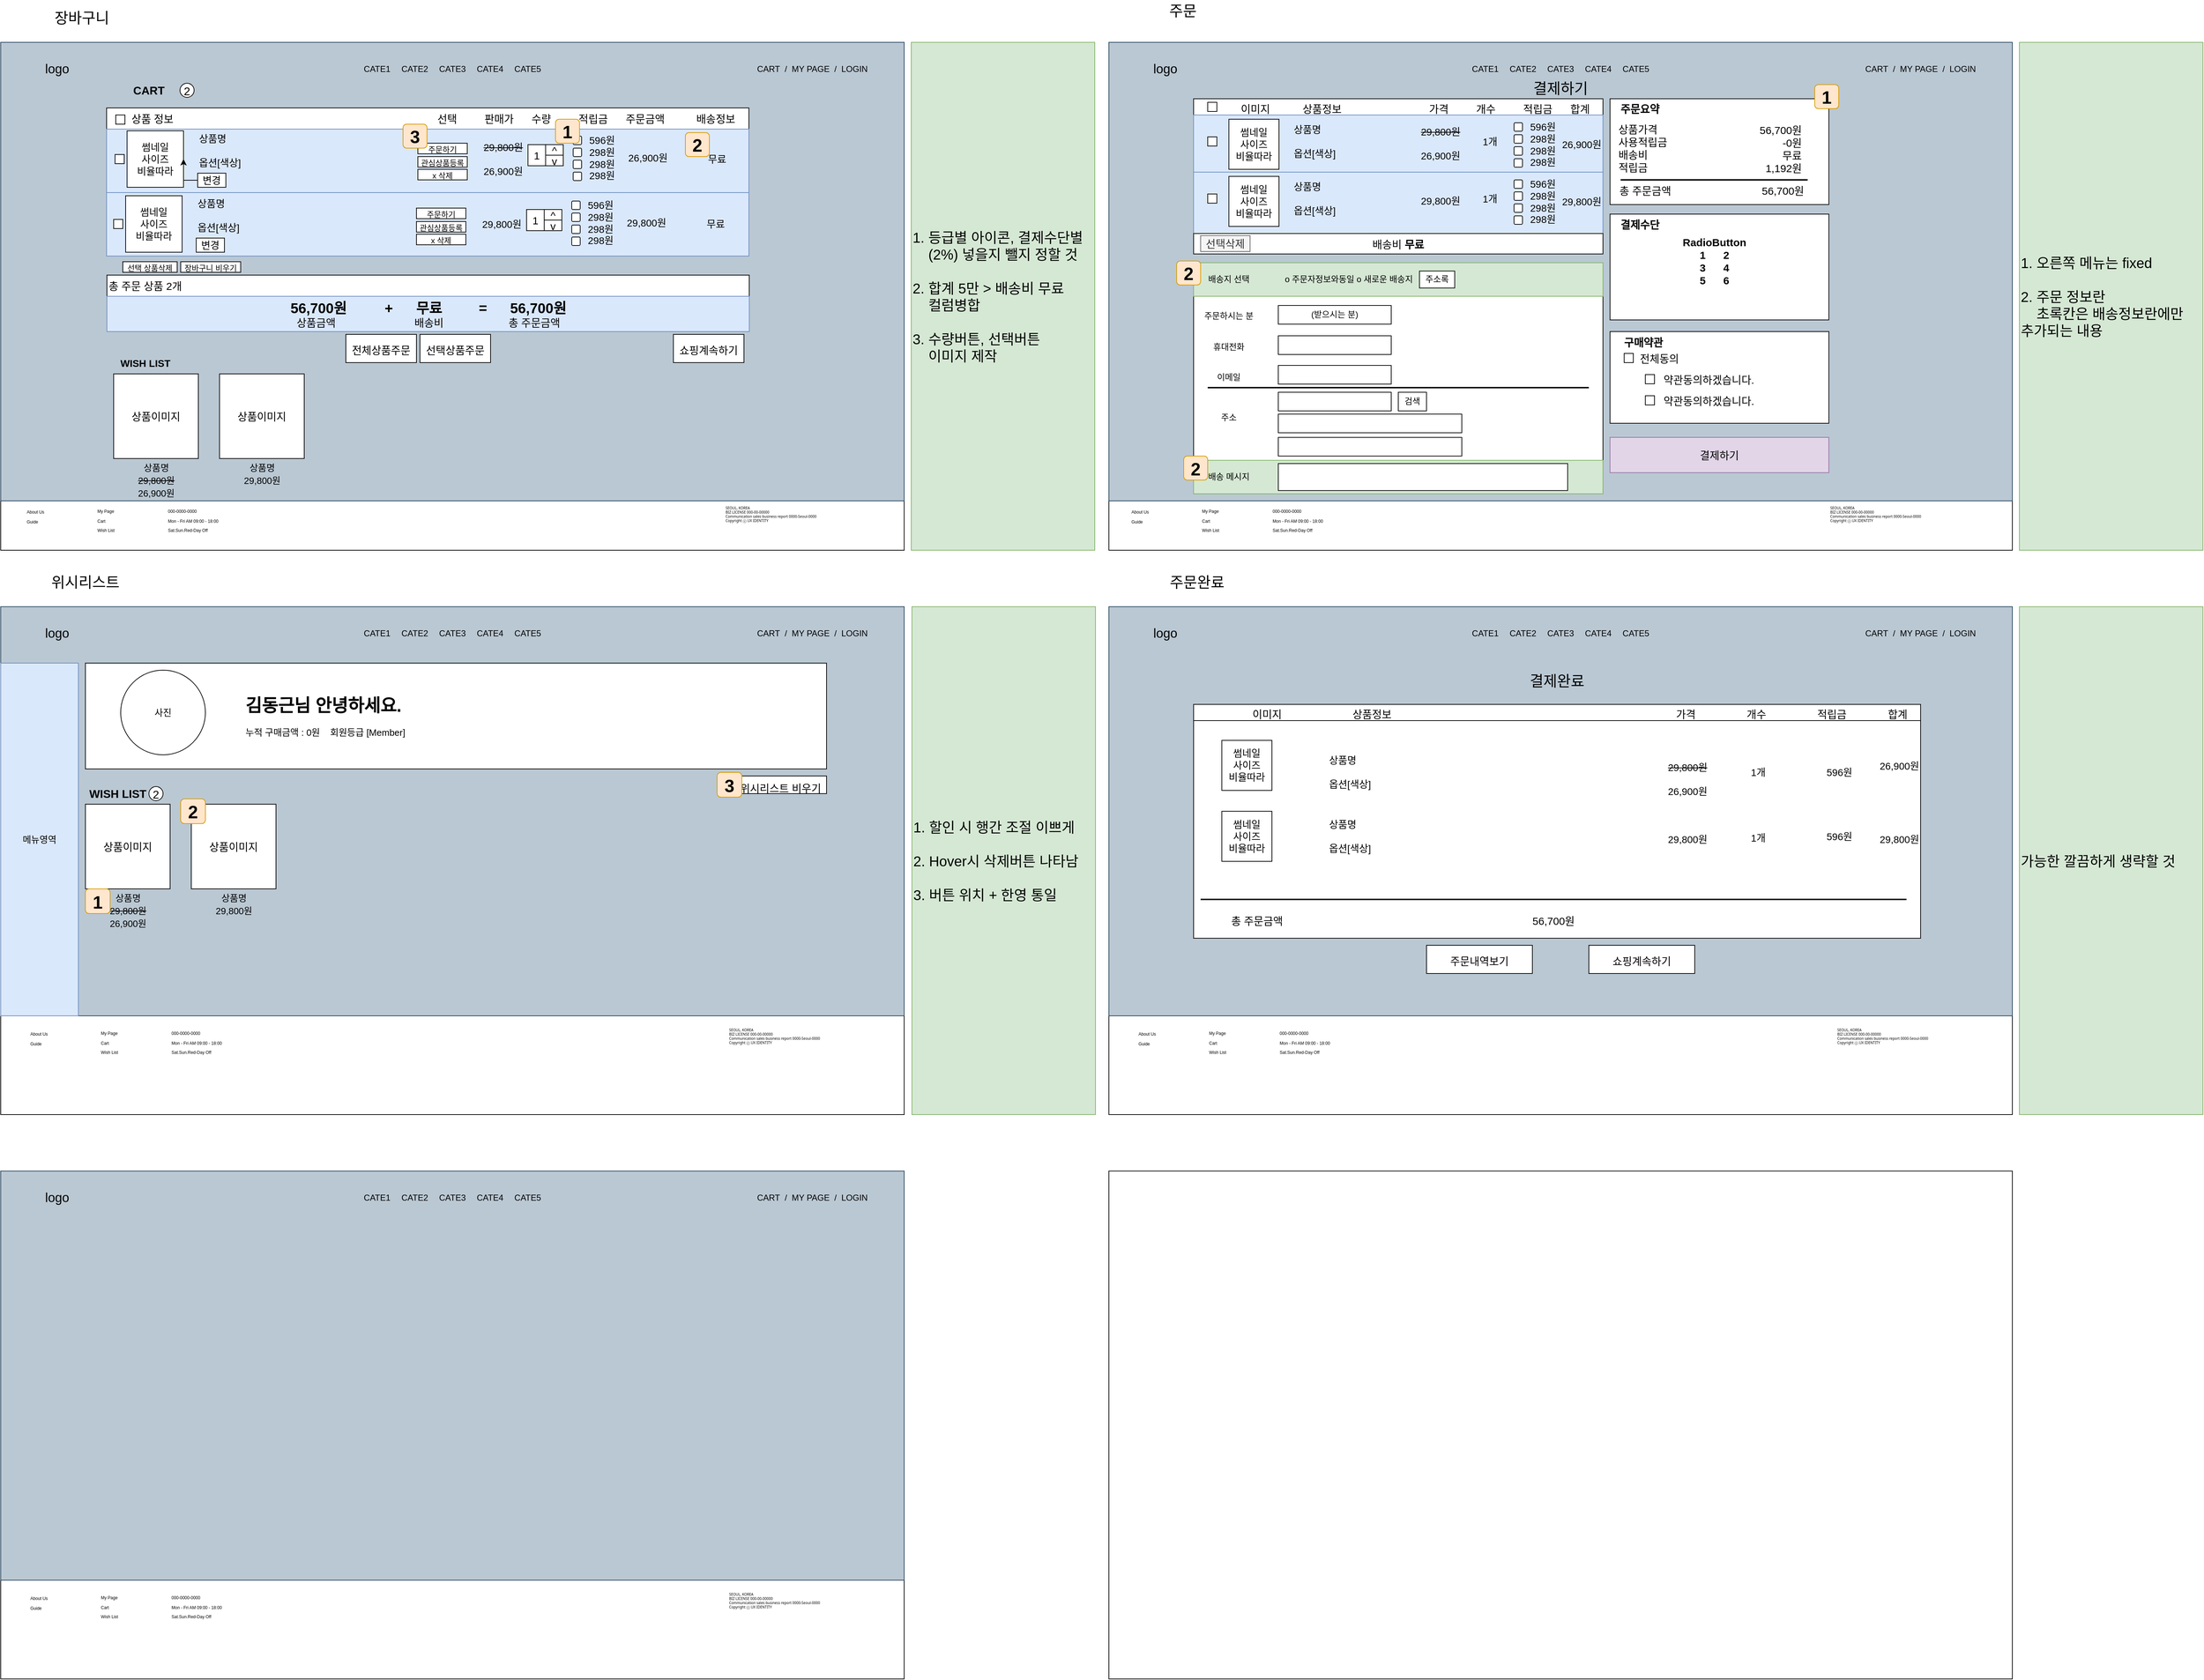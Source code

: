 <mxfile version="20.8.23" type="device"><diagram name="페이지-1" id="Fs-DJU_LA01x5wMUSc46"><mxGraphModel dx="3585" dy="2010" grid="1" gridSize="10" guides="1" tooltips="1" connect="1" arrows="1" fold="1" page="1" pageScale="1" pageWidth="900" pageHeight="1600" math="0" shadow="0"><root><mxCell id="0"/><mxCell id="1" parent="0"/><mxCell id="zeuohfzEgvl5raNn-svP-1" value="" style="rounded=0;whiteSpace=wrap;html=1;" parent="1" vertex="1"><mxGeometry x="80" y="80" width="1280" height="720" as="geometry"/></mxCell><mxCell id="zeuohfzEgvl5raNn-svP-13" value="" style="rounded=0;whiteSpace=wrap;html=1;fillColor=#bac8d3;strokeColor=#23445d;" parent="1" vertex="1"><mxGeometry x="80" y="80" width="1280" height="650" as="geometry"/></mxCell><mxCell id="zeuohfzEgvl5raNn-svP-2" value="logo" style="rounded=0;whiteSpace=wrap;html=1;strokeColor=none;fontStyle=0;fontSize=18;fillColor=none;" parent="1" vertex="1"><mxGeometry x="120" y="103" width="80" height="30" as="geometry"/></mxCell><mxCell id="zeuohfzEgvl5raNn-svP-7" value="CATE1&lt;span style=&quot;white-space: pre; font-size: 12px;&quot;&gt;&#9;&lt;/span&gt;CATE2&lt;span style=&quot;white-space: pre; font-size: 12px;&quot;&gt;&#9;&lt;/span&gt;CATE3&lt;span style=&quot;white-space: pre; font-size: 12px;&quot;&gt;&#9;&lt;/span&gt;CATE4&lt;span style=&quot;white-space: pre; font-size: 12px;&quot;&gt;&#9;&lt;/span&gt;CATE5" style="rounded=0;whiteSpace=wrap;html=1;strokeColor=none;fontSize=12;fillColor=none;" parent="1" vertex="1"><mxGeometry x="80" y="113" width="1280" height="10" as="geometry"/></mxCell><mxCell id="zeuohfzEgvl5raNn-svP-10" value="CART&amp;nbsp; /&amp;nbsp; MY PAGE&amp;nbsp; /&amp;nbsp; LOGIN" style="rounded=0;whiteSpace=wrap;html=1;strokeColor=none;fontSize=12;fillColor=none;" parent="1" vertex="1"><mxGeometry x="1130" y="113" width="200" height="10" as="geometry"/></mxCell><mxCell id="zeuohfzEgvl5raNn-svP-23" value="" style="rounded=0;whiteSpace=wrap;html=1;" parent="1" vertex="1"><mxGeometry x="80" y="880" width="1280" height="720" as="geometry"/></mxCell><mxCell id="zeuohfzEgvl5raNn-svP-24" value="" style="rounded=0;whiteSpace=wrap;html=1;" parent="1" vertex="1"><mxGeometry x="1650" y="80" width="1280" height="720" as="geometry"/></mxCell><mxCell id="zeuohfzEgvl5raNn-svP-25" value="" style="rounded=0;whiteSpace=wrap;html=1;" parent="1" vertex="1"><mxGeometry x="1650" y="880" width="1280" height="720" as="geometry"/></mxCell><mxCell id="zeuohfzEgvl5raNn-svP-27" value="" style="rounded=0;whiteSpace=wrap;html=1;" parent="1" vertex="1"><mxGeometry x="1650" y="1680" width="1280" height="720" as="geometry"/></mxCell><mxCell id="-gPzul-NDsnGQigQh0gx-2" value="" style="rounded=0;whiteSpace=wrap;html=1;" parent="1" vertex="1"><mxGeometry x="1650" y="80" width="1280" height="720" as="geometry"/></mxCell><mxCell id="-gPzul-NDsnGQigQh0gx-3" value="" style="rounded=0;whiteSpace=wrap;html=1;fillColor=#bac8d3;strokeColor=#23445d;" parent="1" vertex="1"><mxGeometry x="1650" y="80" width="1280" height="650" as="geometry"/></mxCell><mxCell id="-gPzul-NDsnGQigQh0gx-4" value="logo" style="rounded=0;whiteSpace=wrap;html=1;strokeColor=none;fontStyle=0;fontSize=18;fillColor=none;" parent="1" vertex="1"><mxGeometry x="1690" y="103" width="80" height="30" as="geometry"/></mxCell><mxCell id="-gPzul-NDsnGQigQh0gx-5" value="CATE1&lt;span style=&quot;white-space: pre; font-size: 12px;&quot;&gt;&#9;&lt;/span&gt;CATE2&lt;span style=&quot;white-space: pre; font-size: 12px;&quot;&gt;&#9;&lt;/span&gt;CATE3&lt;span style=&quot;white-space: pre; font-size: 12px;&quot;&gt;&#9;&lt;/span&gt;CATE4&lt;span style=&quot;white-space: pre; font-size: 12px;&quot;&gt;&#9;&lt;/span&gt;CATE5" style="rounded=0;whiteSpace=wrap;html=1;strokeColor=none;fontSize=12;fillColor=none;" parent="1" vertex="1"><mxGeometry x="1650" y="113" width="1280" height="10" as="geometry"/></mxCell><mxCell id="-gPzul-NDsnGQigQh0gx-6" value="CART&amp;nbsp; /&amp;nbsp; MY PAGE&amp;nbsp; /&amp;nbsp; LOGIN" style="rounded=0;whiteSpace=wrap;html=1;strokeColor=none;fontSize=12;fillColor=none;" parent="1" vertex="1"><mxGeometry x="2700" y="113" width="200" height="10" as="geometry"/></mxCell><mxCell id="-gPzul-NDsnGQigQh0gx-16" value="" style="rounded=0;whiteSpace=wrap;html=1;" parent="1" vertex="1"><mxGeometry x="80" y="880" width="1280" height="720" as="geometry"/></mxCell><mxCell id="-gPzul-NDsnGQigQh0gx-17" value="" style="rounded=0;whiteSpace=wrap;html=1;fillColor=#bac8d3;strokeColor=#23445d;" parent="1" vertex="1"><mxGeometry x="80" y="880" width="1280" height="580" as="geometry"/></mxCell><mxCell id="-gPzul-NDsnGQigQh0gx-18" value="logo" style="rounded=0;whiteSpace=wrap;html=1;strokeColor=none;fontStyle=0;fontSize=18;fillColor=none;" parent="1" vertex="1"><mxGeometry x="120" y="903" width="80" height="30" as="geometry"/></mxCell><mxCell id="-gPzul-NDsnGQigQh0gx-19" value="CATE1&lt;span style=&quot;white-space: pre;&quot;&gt;&#9;&lt;/span&gt;CATE2&lt;span style=&quot;white-space: pre; font-size: 12px;&quot;&gt;&#9;&lt;/span&gt;CATE3&lt;span style=&quot;white-space: pre; font-size: 12px;&quot;&gt;&#9;&lt;/span&gt;CATE4&lt;span style=&quot;white-space: pre; font-size: 12px;&quot;&gt;&#9;&lt;/span&gt;CATE5" style="rounded=0;whiteSpace=wrap;html=1;strokeColor=none;fontSize=12;fillColor=none;" parent="1" vertex="1"><mxGeometry x="80" y="913" width="1280" height="10" as="geometry"/></mxCell><mxCell id="-gPzul-NDsnGQigQh0gx-20" value="CART&amp;nbsp; /&amp;nbsp; MY PAGE&amp;nbsp; /&amp;nbsp; LOGIN" style="rounded=0;whiteSpace=wrap;html=1;strokeColor=none;fontSize=12;fillColor=none;" parent="1" vertex="1"><mxGeometry x="1130" y="913" width="200" height="10" as="geometry"/></mxCell><mxCell id="-gPzul-NDsnGQigQh0gx-21" value="About Us" style="rounded=0;whiteSpace=wrap;html=1;strokeColor=none;fontSize=6;fillColor=none;align=left;" parent="1" vertex="1"><mxGeometry x="120" y="1480.5" width="50" height="10" as="geometry"/></mxCell><mxCell id="-gPzul-NDsnGQigQh0gx-22" value="Guide" style="rounded=0;whiteSpace=wrap;html=1;strokeColor=none;fontSize=6;fillColor=none;align=left;" parent="1" vertex="1"><mxGeometry x="120" y="1494.5" width="50" height="10" as="geometry"/></mxCell><mxCell id="-gPzul-NDsnGQigQh0gx-23" value="My Page" style="rounded=0;whiteSpace=wrap;html=1;strokeColor=none;fontSize=6;fillColor=none;align=left;" parent="1" vertex="1"><mxGeometry x="220" y="1480" width="50" height="10" as="geometry"/></mxCell><mxCell id="-gPzul-NDsnGQigQh0gx-24" value="Cart" style="rounded=0;whiteSpace=wrap;html=1;strokeColor=none;fontSize=6;fillColor=none;align=left;" parent="1" vertex="1"><mxGeometry x="220" y="1494" width="50" height="10" as="geometry"/></mxCell><mxCell id="-gPzul-NDsnGQigQh0gx-25" value="Wish List" style="rounded=0;whiteSpace=wrap;html=1;strokeColor=none;fontSize=6;fillColor=none;align=left;" parent="1" vertex="1"><mxGeometry x="220" y="1507" width="50" height="10" as="geometry"/></mxCell><mxCell id="-gPzul-NDsnGQigQh0gx-26" value="000-0000-0000" style="rounded=0;whiteSpace=wrap;html=1;strokeColor=none;fontSize=6;fillColor=none;align=left;" parent="1" vertex="1"><mxGeometry x="320" y="1480" width="80" height="10" as="geometry"/></mxCell><mxCell id="-gPzul-NDsnGQigQh0gx-27" value="Mon - Fri AM 09:00 - 18:00" style="rounded=0;whiteSpace=wrap;html=1;strokeColor=none;fontSize=6;fillColor=none;align=left;" parent="1" vertex="1"><mxGeometry x="320" y="1494" width="130" height="10" as="geometry"/></mxCell><mxCell id="-gPzul-NDsnGQigQh0gx-28" value="Sat.Sun.Red-Day Off" style="rounded=0;whiteSpace=wrap;html=1;strokeColor=none;fontSize=6;fillColor=none;align=left;" parent="1" vertex="1"><mxGeometry x="320" y="1506.5" width="130" height="10" as="geometry"/></mxCell><mxCell id="-gPzul-NDsnGQigQh0gx-29" value="&lt;span style=&quot;font-size: 5px; background-color: rgb(255, 255, 255); font-family: Quicksand, NanumBarunGothic, &amp;quot;Apple SD Gothic Neo&amp;quot;, &amp;quot;Malgun Gothic&amp;quot;, &amp;quot;Nanum Gothic&amp;quot;, &amp;quot;Noto Sans&amp;quot;, &amp;quot;sans-serif&amp;quot;;&quot;&gt;SEOUL, KOREA&lt;/span&gt;&lt;br style=&quot;font-size: 5px;&quot;&gt;&lt;p style=&quot;box-sizing: border-box; --tw-border-spacing-x: 0; --tw-border-spacing-y: 0; --tw-translate-x: 0; --tw-translate-y: 0; --tw-rotate: 0; --tw-skew-x: 0; --tw-skew-y: 0; --tw-scale-x: 1; --tw-scale-y: 1; --tw-pan-x: ; --tw-pan-y: ; --tw-pinch-zoom: ; --tw-scroll-snap-strictness: proximity; --tw-ordinal: ; --tw-slashed-zero: ; --tw-numeric-figure: ; --tw-numeric-spacing: ; --tw-numeric-fraction: ; --tw-ring-inset: ; --tw-ring-offset-width: 0px; --tw-ring-offset-color: #fff; --tw-ring-color: rgb(59 130 246 / 0.5); --tw-ring-offset-shadow: 0 0 #0000; --tw-ring-shadow: 0 0 #0000; --tw-shadow: 0 0 #0000; --tw-shadow-colored: 0 0 #0000; --tw-blur: ; --tw-brightness: ; --tw-contrast: ; --tw-grayscale: ; --tw-hue-rotate: ; --tw-invert: ; --tw-saturate: ; --tw-sepia: ; --tw-drop-shadow: ; --tw-backdrop-blur: ; --tw-backdrop-brightness: ; --tw-backdrop-contrast: ; --tw-backdrop-grayscale: ; --tw-backdrop-hue-rotate: ; --tw-backdrop-invert: ; --tw-backdrop-opacity: ; --tw-backdrop-saturate: ; --tw-backdrop-sepia: ; margin: 0px; border-width: 0px; border-style: solid; border-color: rgb(229, 231, 235); font-family: Quicksand, NanumBarunGothic, &amp;quot;Apple SD Gothic Neo&amp;quot;, &amp;quot;Malgun Gothic&amp;quot;, &amp;quot;Nanum Gothic&amp;quot;, &amp;quot;Noto Sans&amp;quot;, &amp;quot;sans-serif&amp;quot;; background-color: rgb(255, 255, 255); font-size: 5px;&quot;&gt;&lt;span style=&quot;box-sizing: border-box; --tw-border-spacing-x: 0; --tw-border-spacing-y: 0; --tw-translate-x: 0; --tw-translate-y: 0; --tw-rotate: 0; --tw-skew-x: 0; --tw-skew-y: 0; --tw-scale-x: 1; --tw-scale-y: 1; --tw-pan-x: ; --tw-pan-y: ; --tw-pinch-zoom: ; --tw-scroll-snap-strictness: proximity; --tw-ordinal: ; --tw-slashed-zero: ; --tw-numeric-figure: ; --tw-numeric-spacing: ; --tw-numeric-fraction: ; --tw-ring-inset: ; --tw-ring-offset-width: 0px; --tw-ring-offset-color: #fff; --tw-ring-color: rgb(59 130 246 / 0.5); --tw-ring-offset-shadow: 0 0 #0000; --tw-ring-shadow: 0 0 #0000; --tw-shadow: 0 0 #0000; --tw-shadow-colored: 0 0 #0000; --tw-blur: ; --tw-brightness: ; --tw-contrast: ; --tw-grayscale: ; --tw-hue-rotate: ; --tw-invert: ; --tw-saturate: ; --tw-sepia: ; --tw-drop-shadow: ; --tw-backdrop-blur: ; --tw-backdrop-brightness: ; --tw-backdrop-contrast: ; --tw-backdrop-grayscale: ; --tw-backdrop-hue-rotate: ; --tw-backdrop-invert: ; --tw-backdrop-opacity: ; --tw-backdrop-saturate: ; --tw-backdrop-sepia: ; border-width: 0px; border-style: solid; border-color: rgb(229, 231, 235); font-size: 5px;&quot;&gt;&lt;font style=&quot;font-size: 5px;&quot;&gt;BIZ LICENSE 000-00-00000&lt;br style=&quot;box-sizing: border-box; --tw-border-spacing-x: 0; --tw-border-spacing-y: 0; --tw-translate-x: 0; --tw-translate-y: 0; --tw-rotate: 0; --tw-skew-x: 0; --tw-skew-y: 0; --tw-scale-x: 1; --tw-scale-y: 1; --tw-pan-x: ; --tw-pan-y: ; --tw-pinch-zoom: ; --tw-scroll-snap-strictness: proximity; --tw-ordinal: ; --tw-slashed-zero: ; --tw-numeric-figure: ; --tw-numeric-spacing: ; --tw-numeric-fraction: ; --tw-ring-inset: ; --tw-ring-offset-width: 0px; --tw-ring-offset-color: #fff; --tw-ring-color: rgb(59 130 246 / 0.5); --tw-ring-offset-shadow: 0 0 #0000; --tw-ring-shadow: 0 0 #0000; --tw-shadow: 0 0 #0000; --tw-shadow-colored: 0 0 #0000; --tw-blur: ; --tw-brightness: ; --tw-contrast: ; --tw-grayscale: ; --tw-hue-rotate: ; --tw-invert: ; --tw-saturate: ; --tw-sepia: ; --tw-drop-shadow: ; --tw-backdrop-blur: ; --tw-backdrop-brightness: ; --tw-backdrop-contrast: ; --tw-backdrop-grayscale: ; --tw-backdrop-hue-rotate: ; --tw-backdrop-invert: ; --tw-backdrop-opacity: ; --tw-backdrop-saturate: ; --tw-backdrop-sepia: ; border-width: 0px; border-style: solid; border-color: rgb(229, 231, 235); font-size: 5px;&quot;&gt;Communication sales business report 0000-Seoul-0000&lt;br style=&quot;box-sizing: border-box; --tw-border-spacing-x: 0; --tw-border-spacing-y: 0; --tw-translate-x: 0; --tw-translate-y: 0; --tw-rotate: 0; --tw-skew-x: 0; --tw-skew-y: 0; --tw-scale-x: 1; --tw-scale-y: 1; --tw-pan-x: ; --tw-pan-y: ; --tw-pinch-zoom: ; --tw-scroll-snap-strictness: proximity; --tw-ordinal: ; --tw-slashed-zero: ; --tw-numeric-figure: ; --tw-numeric-spacing: ; --tw-numeric-fraction: ; --tw-ring-inset: ; --tw-ring-offset-width: 0px; --tw-ring-offset-color: #fff; --tw-ring-color: rgb(59 130 246 / 0.5); --tw-ring-offset-shadow: 0 0 #0000; --tw-ring-shadow: 0 0 #0000; --tw-shadow: 0 0 #0000; --tw-shadow-colored: 0 0 #0000; --tw-blur: ; --tw-brightness: ; --tw-contrast: ; --tw-grayscale: ; --tw-hue-rotate: ; --tw-invert: ; --tw-saturate: ; --tw-sepia: ; --tw-drop-shadow: ; --tw-backdrop-blur: ; --tw-backdrop-brightness: ; --tw-backdrop-contrast: ; --tw-backdrop-grayscale: ; --tw-backdrop-hue-rotate: ; --tw-backdrop-invert: ; --tw-backdrop-opacity: ; --tw-backdrop-saturate: ; --tw-backdrop-sepia: ; border-width: 0px; border-style: solid; border-color: rgb(229, 231, 235); font-size: 5px;&quot;&gt;Copyright ⓒ UX IDENTITY&lt;/font&gt;&lt;/span&gt;&lt;/p&gt;" style="rounded=0;whiteSpace=wrap;html=1;strokeColor=none;fontSize=5;fillColor=none;align=left;verticalAlign=top;fontColor=#000000;" parent="1" vertex="1"><mxGeometry x="1110" y="1470" width="220" height="110" as="geometry"/></mxCell><mxCell id="-gPzul-NDsnGQigQh0gx-30" value="" style="rounded=0;whiteSpace=wrap;html=1;" parent="1" vertex="1"><mxGeometry x="1650" y="880" width="1280" height="720" as="geometry"/></mxCell><mxCell id="-gPzul-NDsnGQigQh0gx-31" value="" style="rounded=0;whiteSpace=wrap;html=1;fillColor=#bac8d3;strokeColor=#23445d;" parent="1" vertex="1"><mxGeometry x="1650" y="880" width="1280" height="580" as="geometry"/></mxCell><mxCell id="-gPzul-NDsnGQigQh0gx-32" value="logo" style="rounded=0;whiteSpace=wrap;html=1;strokeColor=none;fontStyle=0;fontSize=18;fillColor=none;" parent="1" vertex="1"><mxGeometry x="1690" y="903" width="80" height="30" as="geometry"/></mxCell><mxCell id="-gPzul-NDsnGQigQh0gx-33" value="CATE1&lt;span style=&quot;white-space: pre; font-size: 12px;&quot;&gt;&#9;&lt;/span&gt;CATE2&lt;span style=&quot;white-space: pre; font-size: 12px;&quot;&gt;&#9;&lt;/span&gt;CATE3&lt;span style=&quot;white-space: pre; font-size: 12px;&quot;&gt;&#9;&lt;/span&gt;CATE4&lt;span style=&quot;white-space: pre; font-size: 12px;&quot;&gt;&#9;&lt;/span&gt;CATE5" style="rounded=0;whiteSpace=wrap;html=1;strokeColor=none;fontSize=12;fillColor=none;" parent="1" vertex="1"><mxGeometry x="1650" y="913" width="1280" height="10" as="geometry"/></mxCell><mxCell id="-gPzul-NDsnGQigQh0gx-34" value="CART&amp;nbsp; /&amp;nbsp; MY PAGE&amp;nbsp; /&amp;nbsp; LOGIN" style="rounded=0;whiteSpace=wrap;html=1;strokeColor=none;fontSize=12;fillColor=none;" parent="1" vertex="1"><mxGeometry x="2700" y="913" width="200" height="10" as="geometry"/></mxCell><mxCell id="-gPzul-NDsnGQigQh0gx-35" value="About Us" style="rounded=0;whiteSpace=wrap;html=1;strokeColor=none;fontSize=6;fillColor=none;align=left;" parent="1" vertex="1"><mxGeometry x="1690" y="1480.5" width="50" height="10" as="geometry"/></mxCell><mxCell id="-gPzul-NDsnGQigQh0gx-36" value="Guide" style="rounded=0;whiteSpace=wrap;html=1;strokeColor=none;fontSize=6;fillColor=none;align=left;" parent="1" vertex="1"><mxGeometry x="1690" y="1494.5" width="50" height="10" as="geometry"/></mxCell><mxCell id="-gPzul-NDsnGQigQh0gx-37" value="My Page" style="rounded=0;whiteSpace=wrap;html=1;strokeColor=none;fontSize=6;fillColor=none;align=left;" parent="1" vertex="1"><mxGeometry x="1790" y="1480" width="50" height="10" as="geometry"/></mxCell><mxCell id="-gPzul-NDsnGQigQh0gx-38" value="Cart" style="rounded=0;whiteSpace=wrap;html=1;strokeColor=none;fontSize=6;fillColor=none;align=left;" parent="1" vertex="1"><mxGeometry x="1790" y="1494" width="50" height="10" as="geometry"/></mxCell><mxCell id="-gPzul-NDsnGQigQh0gx-39" value="Wish List" style="rounded=0;whiteSpace=wrap;html=1;strokeColor=none;fontSize=6;fillColor=none;align=left;" parent="1" vertex="1"><mxGeometry x="1790" y="1507" width="50" height="10" as="geometry"/></mxCell><mxCell id="-gPzul-NDsnGQigQh0gx-40" value="000-0000-0000" style="rounded=0;whiteSpace=wrap;html=1;strokeColor=none;fontSize=6;fillColor=none;align=left;" parent="1" vertex="1"><mxGeometry x="1890" y="1480" width="80" height="10" as="geometry"/></mxCell><mxCell id="-gPzul-NDsnGQigQh0gx-41" value="Mon - Fri AM 09:00 - 18:00" style="rounded=0;whiteSpace=wrap;html=1;strokeColor=none;fontSize=6;fillColor=none;align=left;" parent="1" vertex="1"><mxGeometry x="1890" y="1494" width="130" height="10" as="geometry"/></mxCell><mxCell id="-gPzul-NDsnGQigQh0gx-42" value="Sat.Sun.Red-Day Off" style="rounded=0;whiteSpace=wrap;html=1;strokeColor=none;fontSize=6;fillColor=none;align=left;" parent="1" vertex="1"><mxGeometry x="1890" y="1506.5" width="130" height="10" as="geometry"/></mxCell><mxCell id="-gPzul-NDsnGQigQh0gx-43" value="&lt;span style=&quot;font-size: 5px; background-color: rgb(255, 255, 255); font-family: Quicksand, NanumBarunGothic, &amp;quot;Apple SD Gothic Neo&amp;quot;, &amp;quot;Malgun Gothic&amp;quot;, &amp;quot;Nanum Gothic&amp;quot;, &amp;quot;Noto Sans&amp;quot;, &amp;quot;sans-serif&amp;quot;;&quot;&gt;SEOUL, KOREA&lt;/span&gt;&lt;br style=&quot;font-size: 5px;&quot;&gt;&lt;p style=&quot;box-sizing: border-box; --tw-border-spacing-x: 0; --tw-border-spacing-y: 0; --tw-translate-x: 0; --tw-translate-y: 0; --tw-rotate: 0; --tw-skew-x: 0; --tw-skew-y: 0; --tw-scale-x: 1; --tw-scale-y: 1; --tw-pan-x: ; --tw-pan-y: ; --tw-pinch-zoom: ; --tw-scroll-snap-strictness: proximity; --tw-ordinal: ; --tw-slashed-zero: ; --tw-numeric-figure: ; --tw-numeric-spacing: ; --tw-numeric-fraction: ; --tw-ring-inset: ; --tw-ring-offset-width: 0px; --tw-ring-offset-color: #fff; --tw-ring-color: rgb(59 130 246 / 0.5); --tw-ring-offset-shadow: 0 0 #0000; --tw-ring-shadow: 0 0 #0000; --tw-shadow: 0 0 #0000; --tw-shadow-colored: 0 0 #0000; --tw-blur: ; --tw-brightness: ; --tw-contrast: ; --tw-grayscale: ; --tw-hue-rotate: ; --tw-invert: ; --tw-saturate: ; --tw-sepia: ; --tw-drop-shadow: ; --tw-backdrop-blur: ; --tw-backdrop-brightness: ; --tw-backdrop-contrast: ; --tw-backdrop-grayscale: ; --tw-backdrop-hue-rotate: ; --tw-backdrop-invert: ; --tw-backdrop-opacity: ; --tw-backdrop-saturate: ; --tw-backdrop-sepia: ; margin: 0px; border-width: 0px; border-style: solid; border-color: rgb(229, 231, 235); font-family: Quicksand, NanumBarunGothic, &amp;quot;Apple SD Gothic Neo&amp;quot;, &amp;quot;Malgun Gothic&amp;quot;, &amp;quot;Nanum Gothic&amp;quot;, &amp;quot;Noto Sans&amp;quot;, &amp;quot;sans-serif&amp;quot;; background-color: rgb(255, 255, 255); font-size: 5px;&quot;&gt;&lt;span style=&quot;box-sizing: border-box; --tw-border-spacing-x: 0; --tw-border-spacing-y: 0; --tw-translate-x: 0; --tw-translate-y: 0; --tw-rotate: 0; --tw-skew-x: 0; --tw-skew-y: 0; --tw-scale-x: 1; --tw-scale-y: 1; --tw-pan-x: ; --tw-pan-y: ; --tw-pinch-zoom: ; --tw-scroll-snap-strictness: proximity; --tw-ordinal: ; --tw-slashed-zero: ; --tw-numeric-figure: ; --tw-numeric-spacing: ; --tw-numeric-fraction: ; --tw-ring-inset: ; --tw-ring-offset-width: 0px; --tw-ring-offset-color: #fff; --tw-ring-color: rgb(59 130 246 / 0.5); --tw-ring-offset-shadow: 0 0 #0000; --tw-ring-shadow: 0 0 #0000; --tw-shadow: 0 0 #0000; --tw-shadow-colored: 0 0 #0000; --tw-blur: ; --tw-brightness: ; --tw-contrast: ; --tw-grayscale: ; --tw-hue-rotate: ; --tw-invert: ; --tw-saturate: ; --tw-sepia: ; --tw-drop-shadow: ; --tw-backdrop-blur: ; --tw-backdrop-brightness: ; --tw-backdrop-contrast: ; --tw-backdrop-grayscale: ; --tw-backdrop-hue-rotate: ; --tw-backdrop-invert: ; --tw-backdrop-opacity: ; --tw-backdrop-saturate: ; --tw-backdrop-sepia: ; border-width: 0px; border-style: solid; border-color: rgb(229, 231, 235); font-size: 5px;&quot;&gt;&lt;font style=&quot;font-size: 5px;&quot;&gt;BIZ LICENSE 000-00-00000&lt;br style=&quot;box-sizing: border-box; --tw-border-spacing-x: 0; --tw-border-spacing-y: 0; --tw-translate-x: 0; --tw-translate-y: 0; --tw-rotate: 0; --tw-skew-x: 0; --tw-skew-y: 0; --tw-scale-x: 1; --tw-scale-y: 1; --tw-pan-x: ; --tw-pan-y: ; --tw-pinch-zoom: ; --tw-scroll-snap-strictness: proximity; --tw-ordinal: ; --tw-slashed-zero: ; --tw-numeric-figure: ; --tw-numeric-spacing: ; --tw-numeric-fraction: ; --tw-ring-inset: ; --tw-ring-offset-width: 0px; --tw-ring-offset-color: #fff; --tw-ring-color: rgb(59 130 246 / 0.5); --tw-ring-offset-shadow: 0 0 #0000; --tw-ring-shadow: 0 0 #0000; --tw-shadow: 0 0 #0000; --tw-shadow-colored: 0 0 #0000; --tw-blur: ; --tw-brightness: ; --tw-contrast: ; --tw-grayscale: ; --tw-hue-rotate: ; --tw-invert: ; --tw-saturate: ; --tw-sepia: ; --tw-drop-shadow: ; --tw-backdrop-blur: ; --tw-backdrop-brightness: ; --tw-backdrop-contrast: ; --tw-backdrop-grayscale: ; --tw-backdrop-hue-rotate: ; --tw-backdrop-invert: ; --tw-backdrop-opacity: ; --tw-backdrop-saturate: ; --tw-backdrop-sepia: ; border-width: 0px; border-style: solid; border-color: rgb(229, 231, 235); font-size: 5px;&quot;&gt;Communication sales business report 0000-Seoul-0000&lt;br style=&quot;box-sizing: border-box; --tw-border-spacing-x: 0; --tw-border-spacing-y: 0; --tw-translate-x: 0; --tw-translate-y: 0; --tw-rotate: 0; --tw-skew-x: 0; --tw-skew-y: 0; --tw-scale-x: 1; --tw-scale-y: 1; --tw-pan-x: ; --tw-pan-y: ; --tw-pinch-zoom: ; --tw-scroll-snap-strictness: proximity; --tw-ordinal: ; --tw-slashed-zero: ; --tw-numeric-figure: ; --tw-numeric-spacing: ; --tw-numeric-fraction: ; --tw-ring-inset: ; --tw-ring-offset-width: 0px; --tw-ring-offset-color: #fff; --tw-ring-color: rgb(59 130 246 / 0.5); --tw-ring-offset-shadow: 0 0 #0000; --tw-ring-shadow: 0 0 #0000; --tw-shadow: 0 0 #0000; --tw-shadow-colored: 0 0 #0000; --tw-blur: ; --tw-brightness: ; --tw-contrast: ; --tw-grayscale: ; --tw-hue-rotate: ; --tw-invert: ; --tw-saturate: ; --tw-sepia: ; --tw-drop-shadow: ; --tw-backdrop-blur: ; --tw-backdrop-brightness: ; --tw-backdrop-contrast: ; --tw-backdrop-grayscale: ; --tw-backdrop-hue-rotate: ; --tw-backdrop-invert: ; --tw-backdrop-opacity: ; --tw-backdrop-saturate: ; --tw-backdrop-sepia: ; border-width: 0px; border-style: solid; border-color: rgb(229, 231, 235); font-size: 5px;&quot;&gt;Copyright ⓒ UX IDENTITY&lt;/font&gt;&lt;/span&gt;&lt;/p&gt;" style="rounded=0;whiteSpace=wrap;html=1;strokeColor=none;fontSize=5;fillColor=none;align=left;verticalAlign=top;fontColor=#000000;" parent="1" vertex="1"><mxGeometry x="2680" y="1470" width="220" height="110" as="geometry"/></mxCell><mxCell id="-gPzul-NDsnGQigQh0gx-44" value="&lt;font style=&quot;font-size: 16px;&quot;&gt;&lt;b&gt;WISH LIST&lt;/b&gt;&lt;/font&gt;" style="text;html=1;strokeColor=none;fillColor=none;align=center;verticalAlign=middle;whiteSpace=wrap;rounded=0;" parent="1" vertex="1"><mxGeometry x="186" y="1130" width="120" height="30" as="geometry"/></mxCell><mxCell id="-gPzul-NDsnGQigQh0gx-123" value="&lt;font style=&quot;font-size: 20px;&quot;&gt;1. 할인 시 행간 조절 이쁘게&lt;br&gt;&lt;br&gt;2. Hover시 삭제버튼 나타남&lt;br&gt;&lt;br&gt;3. 버튼 위치 + 한영 통일&lt;br&gt;&lt;/font&gt;" style="rounded=0;whiteSpace=wrap;html=1;labelBorderColor=none;fontSize=11;fillColor=#d5e8d4;strokeColor=#82b366;align=left;" parent="1" vertex="1"><mxGeometry x="1371" y="880" width="260" height="720" as="geometry"/></mxCell><mxCell id="-gPzul-NDsnGQigQh0gx-131" value="&lt;font style=&quot;font-size: 20px;&quot;&gt;1. 등급별 아이콘, 결제수단별&lt;br&gt;&amp;nbsp; &amp;nbsp; (2%) 넣을지 뺄지 정할 것&lt;br&gt;&lt;br&gt;2. 합계 5만 &amp;gt; 배송비 무료&lt;br&gt;&amp;nbsp; &amp;nbsp; 컬럼병합&lt;br&gt;&lt;br&gt;3. 수량버튼, 선택버튼&lt;br&gt;&amp;nbsp; &amp;nbsp; 이미지 제작&lt;br&gt;&lt;/font&gt;" style="rounded=0;whiteSpace=wrap;html=1;labelBorderColor=none;fontSize=11;fillColor=#d5e8d4;strokeColor=#82b366;align=left;" parent="1" vertex="1"><mxGeometry x="1370" y="80" width="260" height="720" as="geometry"/></mxCell><mxCell id="-gPzul-NDsnGQigQh0gx-297" value="" style="rounded=0;whiteSpace=wrap;html=1;labelBorderColor=none;fontSize=13;" parent="1" vertex="1"><mxGeometry x="200" y="960" width="1050" height="150" as="geometry"/></mxCell><mxCell id="-gPzul-NDsnGQigQh0gx-299" value="사진" style="ellipse;whiteSpace=wrap;html=1;aspect=fixed;labelBorderColor=none;fontSize=13;" parent="1" vertex="1"><mxGeometry x="250" y="970" width="120" height="120" as="geometry"/></mxCell><mxCell id="-gPzul-NDsnGQigQh0gx-302" value="&lt;div style=&quot;text-align: left;&quot;&gt;&lt;span style=&quot;background-color: initial;&quot;&gt;&lt;font style=&quot;font-size: 25px;&quot;&gt;&lt;b&gt;김동근님 안녕하세요.&lt;/b&gt;&lt;/font&gt;&lt;/span&gt;&lt;/div&gt;&lt;div style=&quot;text-align: left;&quot;&gt;&lt;span style=&quot;background-color: initial;&quot;&gt;&lt;br&gt;&lt;/span&gt;&lt;/div&gt;&lt;div style=&quot;text-align: left;&quot;&gt;&lt;span style=&quot;background-color: initial;&quot;&gt;누적 구매금액 : 0원&amp;nbsp; &amp;nbsp;&amp;nbsp;&lt;/span&gt;&lt;span style=&quot;background-color: initial; white-space: pre;&quot;&gt;회&lt;/span&gt;&lt;span style=&quot;background-color: initial;&quot;&gt;원등급 [Member]&lt;/span&gt;&lt;/div&gt;" style="text;html=1;strokeColor=none;fillColor=none;align=center;verticalAlign=middle;whiteSpace=wrap;rounded=0;fontSize=13;" parent="1" vertex="1"><mxGeometry x="410" y="960" width="260" height="150" as="geometry"/></mxCell><mxCell id="-gPzul-NDsnGQigQh0gx-303" value="&lt;p style=&quot;line-height: 30%;&quot;&gt;&lt;font style=&quot;font-size: 16px;&quot;&gt;2&lt;/font&gt;&lt;/p&gt;" style="ellipse;whiteSpace=wrap;html=1;aspect=fixed;labelBorderColor=none;fontSize=25;" parent="1" vertex="1"><mxGeometry x="290" y="1135" width="20" height="20" as="geometry"/></mxCell><mxCell id="-gPzul-NDsnGQigQh0gx-305" value="상품이미지" style="rounded=0;whiteSpace=wrap;html=1;labelBorderColor=none;fontSize=15;" parent="1" vertex="1"><mxGeometry x="200" y="1160" width="120" height="120" as="geometry"/></mxCell><mxCell id="-gPzul-NDsnGQigQh0gx-307" value="상품이미지" style="rounded=0;whiteSpace=wrap;html=1;labelBorderColor=none;fontSize=15;" parent="1" vertex="1"><mxGeometry x="350" y="1160" width="120" height="120" as="geometry"/></mxCell><mxCell id="-gPzul-NDsnGQigQh0gx-308" value="&lt;span style=&quot;font-weight: normal; font-size: 13px;&quot;&gt;상품명&lt;br&gt;29,800원&lt;br&gt;&lt;br&gt;&lt;/span&gt;" style="text;strokeColor=none;fillColor=none;html=1;fontSize=15;fontStyle=1;verticalAlign=middle;align=center;" parent="1" vertex="1"><mxGeometry x="350" y="1280" width="120" height="60" as="geometry"/></mxCell><mxCell id="-gPzul-NDsnGQigQh0gx-309" value="&lt;span style=&quot;font-weight: normal; font-size: 13px;&quot;&gt;상품명&lt;br&gt;&lt;strike&gt;29,800원&lt;/strike&gt;&lt;br&gt;26,900원&lt;br&gt;&lt;/span&gt;" style="text;strokeColor=none;fillColor=none;html=1;fontSize=15;fontStyle=1;verticalAlign=middle;align=center;" parent="1" vertex="1"><mxGeometry x="200" y="1280" width="120" height="60" as="geometry"/></mxCell><mxCell id="-gPzul-NDsnGQigQh0gx-310" value="메뉴영역" style="rounded=0;whiteSpace=wrap;html=1;labelBorderColor=none;fontSize=13;fillColor=#dae8fc;strokeColor=#6c8ebf;" parent="1" vertex="1"><mxGeometry x="80" y="960" width="110" height="500" as="geometry"/></mxCell><mxCell id="-gPzul-NDsnGQigQh0gx-311" value="&lt;font style=&quot;font-size: 25px;&quot;&gt;&lt;b&gt;1&lt;/b&gt;&lt;/font&gt;" style="rounded=1;whiteSpace=wrap;html=1;labelBorderColor=none;fontSize=13;fillColor=#ffe6cc;strokeColor=#d79b00;" parent="1" vertex="1"><mxGeometry x="200" y="1280" width="35" height="35" as="geometry"/></mxCell><mxCell id="-gPzul-NDsnGQigQh0gx-312" value="&lt;font style=&quot;font-size: 25px;&quot;&gt;&lt;b&gt;2&lt;/b&gt;&lt;/font&gt;" style="rounded=1;whiteSpace=wrap;html=1;labelBorderColor=none;fontSize=13;fillColor=#ffe6cc;strokeColor=#d79b00;" parent="1" vertex="1"><mxGeometry x="335" y="1152.5" width="35" height="35" as="geometry"/></mxCell><mxCell id="-gPzul-NDsnGQigQh0gx-314" value="&lt;span style=&quot;font-size: 15px;&quot;&gt;위시리스트 비우기&lt;/span&gt;" style="rounded=0;whiteSpace=wrap;html=1;labelBorderColor=none;fontSize=25;" parent="1" vertex="1"><mxGeometry x="1120" y="1120" width="130" height="25" as="geometry"/></mxCell><mxCell id="-gPzul-NDsnGQigQh0gx-315" value="&lt;font style=&quot;font-size: 25px;&quot;&gt;&lt;b&gt;3&lt;/b&gt;&lt;/font&gt;" style="rounded=1;whiteSpace=wrap;html=1;labelBorderColor=none;fontSize=13;fillColor=#ffe6cc;strokeColor=#d79b00;" parent="1" vertex="1"><mxGeometry x="1095" y="1115" width="35" height="35" as="geometry"/></mxCell><mxCell id="-gPzul-NDsnGQigQh0gx-316" value="&lt;span style=&quot;font-size: 16px;&quot;&gt;&lt;b&gt;CART&lt;/b&gt;&lt;/span&gt;" style="text;html=1;strokeColor=none;fillColor=none;align=center;verticalAlign=middle;whiteSpace=wrap;rounded=0;" parent="1" vertex="1"><mxGeometry x="230" y="133" width="120" height="30" as="geometry"/></mxCell><mxCell id="-gPzul-NDsnGQigQh0gx-317" value="&lt;p style=&quot;line-height: 30%;&quot;&gt;&lt;font style=&quot;font-size: 16px;&quot;&gt;2&lt;/font&gt;&lt;/p&gt;" style="ellipse;whiteSpace=wrap;html=1;aspect=fixed;labelBorderColor=none;fontSize=25;" parent="1" vertex="1"><mxGeometry x="334" y="138" width="20" height="20" as="geometry"/></mxCell><mxCell id="-gPzul-NDsnGQigQh0gx-321" value="&lt;div style=&quot;text-align: justify;&quot;&gt;&lt;span style=&quot;background-color: initial; white-space: pre;&quot;&gt;&#9;&lt;/span&gt;&lt;span style=&quot;background-color: initial;&quot;&gt;상품 정보&lt;/span&gt;&lt;span style=&quot;background-color: initial; white-space: pre;&quot;&gt;&#9;&lt;/span&gt;&lt;span style=&quot;background-color: initial; white-space: pre;&quot;&gt;&#9;&lt;/span&gt;&lt;span style=&quot;background-color: initial; white-space: pre;&quot;&gt;&#9;&lt;/span&gt;&lt;span style=&quot;background-color: initial; white-space: pre;&quot;&gt;&#9;&lt;span style=&quot;white-space: pre;&quot;&gt;&#9;&lt;/span&gt;&lt;/span&gt;&lt;span style=&quot;background-color: initial; white-space: pre;&quot;&gt;&#9;&lt;/span&gt;&lt;span style=&quot;background-color: initial; white-space: pre;&quot;&gt;&#9;&lt;/span&gt;&lt;span style=&quot;background-color: initial; white-space: pre;&quot;&gt;&#9;&lt;/span&gt;&lt;span style=&quot;background-color: initial; white-space: pre;&quot;&gt;&#9;&lt;/span&gt;&lt;span style=&quot;background-color: initial; white-space: pre;&quot;&gt;&#9;&lt;/span&gt;&lt;span style=&quot;background-color: initial; white-space: pre;&quot;&gt;&#9;&lt;span style=&quot;white-space: pre;&quot;&gt;&#9;&lt;/span&gt;선&lt;/span&gt;택&lt;span style=&quot;white-space: pre;&quot;&gt;&#9;&lt;/span&gt;&lt;span style=&quot;white-space: pre;&quot;&gt;&#9;&lt;/span&gt;판매가&lt;span style=&quot;background-color: initial; white-space: pre;&quot;&gt;&#9;&lt;/span&gt;&lt;span style=&quot;background-color: initial;&quot;&gt;수량&lt;span style=&quot;white-space: pre;&quot;&gt;&#9;&lt;/span&gt;&lt;span style=&quot;white-space: pre;&quot;&gt;&#9;&lt;/span&gt;&lt;/span&gt;적립금&lt;span style=&quot;background-color: initial; white-space: pre;&quot;&gt;&#9;&lt;/span&gt;&lt;span style=&quot;background-color: initial;&quot;&gt;주문금액&lt;/span&gt;&lt;span style=&quot;background-color: initial; white-space: pre;&quot;&gt;&#9;&lt;/span&gt;&lt;span style=&quot;background-color: initial; white-space: pre;&quot;&gt;&#9;&lt;/span&gt;&lt;span style=&quot;background-color: initial;&quot;&gt;배송정보&lt;/span&gt;&lt;/div&gt;" style="swimlane;fontStyle=0;childLayout=stackLayout;horizontal=1;startSize=30;horizontalStack=0;resizeParent=1;resizeParentMax=0;resizeLast=0;collapsible=1;marginBottom=0;whiteSpace=wrap;html=1;labelBorderColor=none;fontSize=15;align=left;movable=0;resizable=0;rotatable=0;deletable=0;editable=0;locked=1;connectable=0;" parent="1" vertex="1"><mxGeometry x="230" y="173" width="910" height="210" as="geometry"><mxRectangle x="230" y="173" width="940" height="30" as="alternateBounds"/></mxGeometry></mxCell><mxCell id="-gPzul-NDsnGQigQh0gx-322" value="" style="text;strokeColor=#6c8ebf;fillColor=#dae8fc;align=left;verticalAlign=middle;spacingLeft=4;spacingRight=4;overflow=hidden;points=[[0,0.5],[1,0.5]];portConstraint=eastwest;rotatable=1;whiteSpace=wrap;html=1;fontSize=15;movable=1;resizable=1;deletable=1;editable=1;locked=0;connectable=1;" parent="-gPzul-NDsnGQigQh0gx-321" vertex="1"><mxGeometry y="30" width="910" height="90" as="geometry"/></mxCell><mxCell id="-gPzul-NDsnGQigQh0gx-327" style="text;strokeColor=#6c8ebf;fillColor=#dae8fc;align=left;verticalAlign=middle;spacingLeft=4;spacingRight=4;overflow=hidden;points=[[0,0.5],[1,0.5]];portConstraint=eastwest;rotatable=0;whiteSpace=wrap;html=1;fontSize=15;" parent="-gPzul-NDsnGQigQh0gx-321" vertex="1"><mxGeometry y="120" width="910" height="90" as="geometry"/></mxCell><mxCell id="-gPzul-NDsnGQigQh0gx-328" value="" style="rounded=0;whiteSpace=wrap;html=1;labelBorderColor=none;fontSize=14;" parent="1" vertex="1"><mxGeometry x="243" y="183" width="13" height="13" as="geometry"/></mxCell><mxCell id="-gPzul-NDsnGQigQh0gx-397" value="" style="group" parent="1" connectable="0" vertex="1"><mxGeometry x="115" y="730" width="1210" height="130" as="geometry"/></mxCell><mxCell id="zeuohfzEgvl5raNn-svP-14" value="About Us" style="rounded=0;whiteSpace=wrap;html=1;strokeColor=none;fontSize=6;fillColor=none;align=left;" parent="-gPzul-NDsnGQigQh0gx-397" vertex="1"><mxGeometry y="10.5" width="50" height="10" as="geometry"/></mxCell><mxCell id="zeuohfzEgvl5raNn-svP-15" value="Guide" style="rounded=0;whiteSpace=wrap;html=1;strokeColor=none;fontSize=6;fillColor=none;align=left;" parent="-gPzul-NDsnGQigQh0gx-397" vertex="1"><mxGeometry y="24.5" width="50" height="10" as="geometry"/></mxCell><mxCell id="zeuohfzEgvl5raNn-svP-16" value="My Page" style="rounded=0;whiteSpace=wrap;html=1;strokeColor=none;fontSize=6;fillColor=none;align=left;" parent="-gPzul-NDsnGQigQh0gx-397" vertex="1"><mxGeometry x="100" y="10" width="50" height="10" as="geometry"/></mxCell><mxCell id="zeuohfzEgvl5raNn-svP-17" value="Cart" style="rounded=0;whiteSpace=wrap;html=1;strokeColor=none;fontSize=6;fillColor=none;align=left;" parent="-gPzul-NDsnGQigQh0gx-397" vertex="1"><mxGeometry x="100" y="24" width="50" height="10" as="geometry"/></mxCell><mxCell id="zeuohfzEgvl5raNn-svP-18" value="Wish List" style="rounded=0;whiteSpace=wrap;html=1;strokeColor=none;fontSize=6;fillColor=none;align=left;" parent="-gPzul-NDsnGQigQh0gx-397" vertex="1"><mxGeometry x="100" y="37" width="50" height="10" as="geometry"/></mxCell><mxCell id="zeuohfzEgvl5raNn-svP-19" value="000-0000-0000" style="rounded=0;whiteSpace=wrap;html=1;strokeColor=none;fontSize=6;fillColor=none;align=left;" parent="-gPzul-NDsnGQigQh0gx-397" vertex="1"><mxGeometry x="200" y="10" width="80" height="10" as="geometry"/></mxCell><mxCell id="zeuohfzEgvl5raNn-svP-20" value="Mon - Fri AM 09:00 - 18:00" style="rounded=0;whiteSpace=wrap;html=1;strokeColor=none;fontSize=6;fillColor=none;align=left;" parent="-gPzul-NDsnGQigQh0gx-397" vertex="1"><mxGeometry x="200" y="24" width="130" height="10" as="geometry"/></mxCell><mxCell id="zeuohfzEgvl5raNn-svP-21" value="Sat.Sun.Red-Day Off" style="rounded=0;whiteSpace=wrap;html=1;strokeColor=none;fontSize=6;fillColor=none;align=left;" parent="-gPzul-NDsnGQigQh0gx-397" vertex="1"><mxGeometry x="200" y="36.5" width="130" height="10" as="geometry"/></mxCell><mxCell id="zeuohfzEgvl5raNn-svP-22" value="&lt;span style=&quot;font-size: 5px; background-color: rgb(255, 255, 255); font-family: Quicksand, NanumBarunGothic, &amp;quot;Apple SD Gothic Neo&amp;quot;, &amp;quot;Malgun Gothic&amp;quot;, &amp;quot;Nanum Gothic&amp;quot;, &amp;quot;Noto Sans&amp;quot;, &amp;quot;sans-serif&amp;quot;;&quot;&gt;SEOUL, KOREA&lt;/span&gt;&lt;br style=&quot;font-size: 5px;&quot;&gt;&lt;p style=&quot;box-sizing: border-box; --tw-border-spacing-x: 0; --tw-border-spacing-y: 0; --tw-translate-x: 0; --tw-translate-y: 0; --tw-rotate: 0; --tw-skew-x: 0; --tw-skew-y: 0; --tw-scale-x: 1; --tw-scale-y: 1; --tw-pan-x: ; --tw-pan-y: ; --tw-pinch-zoom: ; --tw-scroll-snap-strictness: proximity; --tw-ordinal: ; --tw-slashed-zero: ; --tw-numeric-figure: ; --tw-numeric-spacing: ; --tw-numeric-fraction: ; --tw-ring-inset: ; --tw-ring-offset-width: 0px; --tw-ring-offset-color: #fff; --tw-ring-color: rgb(59 130 246 / 0.5); --tw-ring-offset-shadow: 0 0 #0000; --tw-ring-shadow: 0 0 #0000; --tw-shadow: 0 0 #0000; --tw-shadow-colored: 0 0 #0000; --tw-blur: ; --tw-brightness: ; --tw-contrast: ; --tw-grayscale: ; --tw-hue-rotate: ; --tw-invert: ; --tw-saturate: ; --tw-sepia: ; --tw-drop-shadow: ; --tw-backdrop-blur: ; --tw-backdrop-brightness: ; --tw-backdrop-contrast: ; --tw-backdrop-grayscale: ; --tw-backdrop-hue-rotate: ; --tw-backdrop-invert: ; --tw-backdrop-opacity: ; --tw-backdrop-saturate: ; --tw-backdrop-sepia: ; margin: 0px; border-width: 0px; border-style: solid; border-color: rgb(229, 231, 235); font-family: Quicksand, NanumBarunGothic, &amp;quot;Apple SD Gothic Neo&amp;quot;, &amp;quot;Malgun Gothic&amp;quot;, &amp;quot;Nanum Gothic&amp;quot;, &amp;quot;Noto Sans&amp;quot;, &amp;quot;sans-serif&amp;quot;; background-color: rgb(255, 255, 255); font-size: 5px;&quot;&gt;&lt;span style=&quot;box-sizing: border-box; --tw-border-spacing-x: 0; --tw-border-spacing-y: 0; --tw-translate-x: 0; --tw-translate-y: 0; --tw-rotate: 0; --tw-skew-x: 0; --tw-skew-y: 0; --tw-scale-x: 1; --tw-scale-y: 1; --tw-pan-x: ; --tw-pan-y: ; --tw-pinch-zoom: ; --tw-scroll-snap-strictness: proximity; --tw-ordinal: ; --tw-slashed-zero: ; --tw-numeric-figure: ; --tw-numeric-spacing: ; --tw-numeric-fraction: ; --tw-ring-inset: ; --tw-ring-offset-width: 0px; --tw-ring-offset-color: #fff; --tw-ring-color: rgb(59 130 246 / 0.5); --tw-ring-offset-shadow: 0 0 #0000; --tw-ring-shadow: 0 0 #0000; --tw-shadow: 0 0 #0000; --tw-shadow-colored: 0 0 #0000; --tw-blur: ; --tw-brightness: ; --tw-contrast: ; --tw-grayscale: ; --tw-hue-rotate: ; --tw-invert: ; --tw-saturate: ; --tw-sepia: ; --tw-drop-shadow: ; --tw-backdrop-blur: ; --tw-backdrop-brightness: ; --tw-backdrop-contrast: ; --tw-backdrop-grayscale: ; --tw-backdrop-hue-rotate: ; --tw-backdrop-invert: ; --tw-backdrop-opacity: ; --tw-backdrop-saturate: ; --tw-backdrop-sepia: ; border-width: 0px; border-style: solid; border-color: rgb(229, 231, 235); font-size: 5px;&quot;&gt;&lt;font style=&quot;font-size: 5px;&quot;&gt;BIZ LICENSE 000-00-00000&lt;br style=&quot;box-sizing: border-box; --tw-border-spacing-x: 0; --tw-border-spacing-y: 0; --tw-translate-x: 0; --tw-translate-y: 0; --tw-rotate: 0; --tw-skew-x: 0; --tw-skew-y: 0; --tw-scale-x: 1; --tw-scale-y: 1; --tw-pan-x: ; --tw-pan-y: ; --tw-pinch-zoom: ; --tw-scroll-snap-strictness: proximity; --tw-ordinal: ; --tw-slashed-zero: ; --tw-numeric-figure: ; --tw-numeric-spacing: ; --tw-numeric-fraction: ; --tw-ring-inset: ; --tw-ring-offset-width: 0px; --tw-ring-offset-color: #fff; --tw-ring-color: rgb(59 130 246 / 0.5); --tw-ring-offset-shadow: 0 0 #0000; --tw-ring-shadow: 0 0 #0000; --tw-shadow: 0 0 #0000; --tw-shadow-colored: 0 0 #0000; --tw-blur: ; --tw-brightness: ; --tw-contrast: ; --tw-grayscale: ; --tw-hue-rotate: ; --tw-invert: ; --tw-saturate: ; --tw-sepia: ; --tw-drop-shadow: ; --tw-backdrop-blur: ; --tw-backdrop-brightness: ; --tw-backdrop-contrast: ; --tw-backdrop-grayscale: ; --tw-backdrop-hue-rotate: ; --tw-backdrop-invert: ; --tw-backdrop-opacity: ; --tw-backdrop-saturate: ; --tw-backdrop-sepia: ; border-width: 0px; border-style: solid; border-color: rgb(229, 231, 235); font-size: 5px;&quot;&gt;Communication sales business report 0000-Seoul-0000&lt;br style=&quot;box-sizing: border-box; --tw-border-spacing-x: 0; --tw-border-spacing-y: 0; --tw-translate-x: 0; --tw-translate-y: 0; --tw-rotate: 0; --tw-skew-x: 0; --tw-skew-y: 0; --tw-scale-x: 1; --tw-scale-y: 1; --tw-pan-x: ; --tw-pan-y: ; --tw-pinch-zoom: ; --tw-scroll-snap-strictness: proximity; --tw-ordinal: ; --tw-slashed-zero: ; --tw-numeric-figure: ; --tw-numeric-spacing: ; --tw-numeric-fraction: ; --tw-ring-inset: ; --tw-ring-offset-width: 0px; --tw-ring-offset-color: #fff; --tw-ring-color: rgb(59 130 246 / 0.5); --tw-ring-offset-shadow: 0 0 #0000; --tw-ring-shadow: 0 0 #0000; --tw-shadow: 0 0 #0000; --tw-shadow-colored: 0 0 #0000; --tw-blur: ; --tw-brightness: ; --tw-contrast: ; --tw-grayscale: ; --tw-hue-rotate: ; --tw-invert: ; --tw-saturate: ; --tw-sepia: ; --tw-drop-shadow: ; --tw-backdrop-blur: ; --tw-backdrop-brightness: ; --tw-backdrop-contrast: ; --tw-backdrop-grayscale: ; --tw-backdrop-hue-rotate: ; --tw-backdrop-invert: ; --tw-backdrop-opacity: ; --tw-backdrop-saturate: ; --tw-backdrop-sepia: ; border-width: 0px; border-style: solid; border-color: rgb(229, 231, 235); font-size: 5px;&quot;&gt;Copyright ⓒ UX IDENTITY&lt;/font&gt;&lt;/span&gt;&lt;/p&gt;" style="rounded=0;whiteSpace=wrap;html=1;strokeColor=none;fontSize=5;fillColor=none;align=left;verticalAlign=top;fontColor=#000000;" parent="-gPzul-NDsnGQigQh0gx-397" vertex="1"><mxGeometry x="990" width="220" height="110" as="geometry"/></mxCell><mxCell id="GPLqlQkXzw69EavyeP77-1" value="&lt;span style=&quot;font-size: 21px;&quot;&gt;위시리스트&lt;/span&gt;" style="text;html=1;strokeColor=none;fillColor=none;align=center;verticalAlign=middle;whiteSpace=wrap;rounded=0;" vertex="1" parent="-gPzul-NDsnGQigQh0gx-397"><mxGeometry x="-10" y="100" width="190" height="30" as="geometry"/></mxCell><mxCell id="-gPzul-NDsnGQigQh0gx-399" value="총 주문 상품 2개" style="swimlane;fontStyle=0;childLayout=stackLayout;horizontal=1;startSize=30;horizontalStack=0;resizeParent=1;resizeParentMax=0;resizeLast=0;collapsible=1;marginBottom=0;whiteSpace=wrap;html=1;labelBorderColor=none;fontSize=15;align=left;movable=1;resizable=1;rotatable=1;deletable=1;editable=1;locked=0;connectable=1;" parent="1" vertex="1"><mxGeometry x="230.5" y="410" width="910" height="80" as="geometry"/></mxCell><mxCell id="-gPzul-NDsnGQigQh0gx-400" value="&lt;font style=&quot;font-size: 20px;&quot;&gt;&lt;b&gt;56,700원&lt;span style=&quot;white-space: pre;&quot;&gt;&#9;&lt;span style=&quot;white-space: pre;&quot;&gt;&#9;&lt;/span&gt;&lt;/span&gt;+&lt;span style=&quot;white-space: pre;&quot;&gt;&#9;&lt;/span&gt;무료&lt;span style=&quot;white-space: pre;&quot;&gt;&#9;&lt;/span&gt;&lt;span style=&quot;white-space: pre;&quot;&gt;&#9;&lt;/span&gt;=&lt;span style=&quot;white-space: pre;&quot;&gt;&#9;&lt;/span&gt;56,700원&lt;/b&gt;&lt;/font&gt;&lt;br&gt;상품금액&lt;span style=&quot;white-space: pre;&quot;&gt;&#9;&lt;/span&gt;&lt;span style=&quot;white-space: pre;&quot;&gt;&#9;&lt;span style=&quot;white-space: pre;&quot;&gt;&#9;&lt;span style=&quot;white-space: pre;&quot;&gt;&#9;&lt;/span&gt;&lt;/span&gt;&lt;/span&gt;배송비&lt;span style=&quot;white-space: pre;&quot;&gt;&#9;&lt;/span&gt;&lt;span style=&quot;white-space: pre;&quot;&gt;&#9;&lt;span style=&quot;white-space: pre;&quot;&gt;&#9;&lt;/span&gt;&lt;/span&gt;총 주문금액" style="text;strokeColor=#6c8ebf;fillColor=#dae8fc;align=center;verticalAlign=middle;spacingLeft=4;spacingRight=4;overflow=hidden;points=[[0,0.5],[1,0.5]];portConstraint=eastwest;rotatable=0;whiteSpace=wrap;html=1;fontSize=15;" parent="-gPzul-NDsnGQigQh0gx-399" vertex="1"><mxGeometry y="30" width="910" height="50" as="geometry"/></mxCell><mxCell id="-gPzul-NDsnGQigQh0gx-407" value="&lt;font style=&quot;font-size: 15px;&quot;&gt;전체상품주문&lt;/font&gt;" style="rounded=0;whiteSpace=wrap;html=1;labelBorderColor=none;fontSize=20;" parent="1" vertex="1"><mxGeometry x="569" y="494" width="100" height="40" as="geometry"/></mxCell><mxCell id="-gPzul-NDsnGQigQh0gx-408" value="&lt;font style=&quot;font-size: 15px;&quot;&gt;선택상품주문&lt;/font&gt;" style="rounded=0;whiteSpace=wrap;html=1;labelBorderColor=none;fontSize=20;" parent="1" vertex="1"><mxGeometry x="674" y="494" width="100" height="40" as="geometry"/></mxCell><mxCell id="-gPzul-NDsnGQigQh0gx-409" value="&lt;font style=&quot;font-size: 15px;&quot;&gt;쇼핑계속하기&lt;/font&gt;" style="rounded=0;whiteSpace=wrap;html=1;labelBorderColor=none;fontSize=20;" parent="1" vertex="1"><mxGeometry x="1033" y="494" width="100" height="40" as="geometry"/></mxCell><mxCell id="-gPzul-NDsnGQigQh0gx-410" value="&lt;font size=&quot;1&quot; style=&quot;&quot;&gt;&lt;b style=&quot;font-size: 14px;&quot;&gt;WISH LIST&lt;/b&gt;&lt;/font&gt;" style="text;html=1;strokeColor=none;fillColor=none;align=center;verticalAlign=middle;whiteSpace=wrap;rounded=0;" parent="1" vertex="1"><mxGeometry x="225" y="520" width="120" height="30" as="geometry"/></mxCell><mxCell id="-gPzul-NDsnGQigQh0gx-415" value="" style="group" parent="1" connectable="0" vertex="1"><mxGeometry x="240" y="550" width="270" height="180" as="geometry"/></mxCell><mxCell id="-gPzul-NDsnGQigQh0gx-411" value="상품이미지" style="rounded=0;whiteSpace=wrap;html=1;labelBorderColor=none;fontSize=15;" parent="-gPzul-NDsnGQigQh0gx-415" vertex="1"><mxGeometry width="120" height="120" as="geometry"/></mxCell><mxCell id="-gPzul-NDsnGQigQh0gx-412" value="상품이미지" style="rounded=0;whiteSpace=wrap;html=1;labelBorderColor=none;fontSize=15;" parent="-gPzul-NDsnGQigQh0gx-415" vertex="1"><mxGeometry x="150" width="120" height="120" as="geometry"/></mxCell><mxCell id="-gPzul-NDsnGQigQh0gx-413" value="&lt;span style=&quot;font-weight: normal; font-size: 13px;&quot;&gt;상품명&lt;br&gt;29,800원&lt;br&gt;&lt;br&gt;&lt;/span&gt;" style="text;strokeColor=none;fillColor=none;html=1;fontSize=15;fontStyle=1;verticalAlign=middle;align=center;" parent="-gPzul-NDsnGQigQh0gx-415" vertex="1"><mxGeometry x="150" y="120" width="120" height="60" as="geometry"/></mxCell><mxCell id="-gPzul-NDsnGQigQh0gx-414" value="&lt;span style=&quot;font-weight: normal; font-size: 13px;&quot;&gt;상품명&lt;br&gt;&lt;strike&gt;29,800원&lt;/strike&gt;&lt;br&gt;26,900원&lt;br&gt;&lt;/span&gt;" style="text;strokeColor=none;fillColor=none;html=1;fontSize=15;fontStyle=1;verticalAlign=middle;align=center;" parent="-gPzul-NDsnGQigQh0gx-415" vertex="1"><mxGeometry y="120" width="120" height="60" as="geometry"/></mxCell><mxCell id="-gPzul-NDsnGQigQh0gx-423" value="&lt;font style=&quot;font-size: 20px;&quot;&gt;가능한 깔끔하게 생략할 것&lt;br&gt;&lt;/font&gt;" style="rounded=0;whiteSpace=wrap;html=1;labelBorderColor=none;fontSize=11;fillColor=#d5e8d4;strokeColor=#82b366;align=left;" parent="1" vertex="1"><mxGeometry x="2940" y="880" width="260" height="720" as="geometry"/></mxCell><mxCell id="-gPzul-NDsnGQigQh0gx-424" value="&lt;font style=&quot;font-size: 20px;&quot;&gt;1. 오른쪽 메뉴는 fixed&lt;br&gt;&lt;br&gt;2. 주문 정보란&lt;br&gt;&amp;nbsp; &amp;nbsp; 초록칸은 배송정보란에만&amp;nbsp; &amp;nbsp; &amp;nbsp; 추가되는 내용&lt;br&gt;&lt;/font&gt;" style="rounded=0;whiteSpace=wrap;html=1;labelBorderColor=none;fontSize=11;fillColor=#d5e8d4;strokeColor=#82b366;align=left;" parent="1" vertex="1"><mxGeometry x="2940" y="80" width="260" height="720" as="geometry"/></mxCell><mxCell id="-gPzul-NDsnGQigQh0gx-428" value="" style="rounded=0;whiteSpace=wrap;html=1;" parent="1" vertex="1"><mxGeometry x="80" y="1680" width="1280" height="720" as="geometry"/></mxCell><mxCell id="-gPzul-NDsnGQigQh0gx-429" value="" style="rounded=0;whiteSpace=wrap;html=1;" parent="1" vertex="1"><mxGeometry x="80" y="1680" width="1280" height="720" as="geometry"/></mxCell><mxCell id="-gPzul-NDsnGQigQh0gx-430" value="" style="rounded=0;whiteSpace=wrap;html=1;fillColor=#bac8d3;strokeColor=#23445d;" parent="1" vertex="1"><mxGeometry x="80" y="1680" width="1280" height="580" as="geometry"/></mxCell><mxCell id="-gPzul-NDsnGQigQh0gx-431" value="logo" style="rounded=0;whiteSpace=wrap;html=1;strokeColor=none;fontStyle=0;fontSize=18;fillColor=none;" parent="1" vertex="1"><mxGeometry x="120" y="1703" width="80" height="30" as="geometry"/></mxCell><mxCell id="-gPzul-NDsnGQigQh0gx-432" value="CATE1&lt;span style=&quot;white-space: pre; font-size: 12px;&quot;&gt;&#9;&lt;/span&gt;CATE2&lt;span style=&quot;white-space: pre; font-size: 12px;&quot;&gt;&#9;&lt;/span&gt;CATE3&lt;span style=&quot;white-space: pre; font-size: 12px;&quot;&gt;&#9;&lt;/span&gt;CATE4&lt;span style=&quot;white-space: pre; font-size: 12px;&quot;&gt;&#9;&lt;/span&gt;CATE5" style="rounded=0;whiteSpace=wrap;html=1;strokeColor=none;fontSize=12;fillColor=none;" parent="1" vertex="1"><mxGeometry x="80" y="1713" width="1280" height="10" as="geometry"/></mxCell><mxCell id="-gPzul-NDsnGQigQh0gx-433" value="CART&amp;nbsp; /&amp;nbsp; MY PAGE&amp;nbsp; /&amp;nbsp; LOGIN" style="rounded=0;whiteSpace=wrap;html=1;strokeColor=none;fontSize=12;fillColor=none;" parent="1" vertex="1"><mxGeometry x="1130" y="1713" width="200" height="10" as="geometry"/></mxCell><mxCell id="-gPzul-NDsnGQigQh0gx-434" value="About Us" style="rounded=0;whiteSpace=wrap;html=1;strokeColor=none;fontSize=6;fillColor=none;align=left;" parent="1" vertex="1"><mxGeometry x="120" y="2280.5" width="50" height="10" as="geometry"/></mxCell><mxCell id="-gPzul-NDsnGQigQh0gx-435" value="Guide" style="rounded=0;whiteSpace=wrap;html=1;strokeColor=none;fontSize=6;fillColor=none;align=left;" parent="1" vertex="1"><mxGeometry x="120" y="2294.5" width="50" height="10" as="geometry"/></mxCell><mxCell id="-gPzul-NDsnGQigQh0gx-436" value="My Page" style="rounded=0;whiteSpace=wrap;html=1;strokeColor=none;fontSize=6;fillColor=none;align=left;" parent="1" vertex="1"><mxGeometry x="220" y="2280" width="50" height="10" as="geometry"/></mxCell><mxCell id="-gPzul-NDsnGQigQh0gx-437" value="Cart" style="rounded=0;whiteSpace=wrap;html=1;strokeColor=none;fontSize=6;fillColor=none;align=left;" parent="1" vertex="1"><mxGeometry x="220" y="2294" width="50" height="10" as="geometry"/></mxCell><mxCell id="-gPzul-NDsnGQigQh0gx-438" value="Wish List" style="rounded=0;whiteSpace=wrap;html=1;strokeColor=none;fontSize=6;fillColor=none;align=left;" parent="1" vertex="1"><mxGeometry x="220" y="2307" width="50" height="10" as="geometry"/></mxCell><mxCell id="-gPzul-NDsnGQigQh0gx-439" value="000-0000-0000" style="rounded=0;whiteSpace=wrap;html=1;strokeColor=none;fontSize=6;fillColor=none;align=left;" parent="1" vertex="1"><mxGeometry x="320" y="2280" width="80" height="10" as="geometry"/></mxCell><mxCell id="-gPzul-NDsnGQigQh0gx-440" value="Mon - Fri AM 09:00 - 18:00" style="rounded=0;whiteSpace=wrap;html=1;strokeColor=none;fontSize=6;fillColor=none;align=left;" parent="1" vertex="1"><mxGeometry x="320" y="2294" width="130" height="10" as="geometry"/></mxCell><mxCell id="-gPzul-NDsnGQigQh0gx-441" value="Sat.Sun.Red-Day Off" style="rounded=0;whiteSpace=wrap;html=1;strokeColor=none;fontSize=6;fillColor=none;align=left;" parent="1" vertex="1"><mxGeometry x="320" y="2306.5" width="130" height="10" as="geometry"/></mxCell><mxCell id="-gPzul-NDsnGQigQh0gx-442" value="&lt;span style=&quot;font-size: 5px; background-color: rgb(255, 255, 255); font-family: Quicksand, NanumBarunGothic, &amp;quot;Apple SD Gothic Neo&amp;quot;, &amp;quot;Malgun Gothic&amp;quot;, &amp;quot;Nanum Gothic&amp;quot;, &amp;quot;Noto Sans&amp;quot;, &amp;quot;sans-serif&amp;quot;;&quot;&gt;SEOUL, KOREA&lt;/span&gt;&lt;br style=&quot;font-size: 5px;&quot;&gt;&lt;p style=&quot;box-sizing: border-box; --tw-border-spacing-x: 0; --tw-border-spacing-y: 0; --tw-translate-x: 0; --tw-translate-y: 0; --tw-rotate: 0; --tw-skew-x: 0; --tw-skew-y: 0; --tw-scale-x: 1; --tw-scale-y: 1; --tw-pan-x: ; --tw-pan-y: ; --tw-pinch-zoom: ; --tw-scroll-snap-strictness: proximity; --tw-ordinal: ; --tw-slashed-zero: ; --tw-numeric-figure: ; --tw-numeric-spacing: ; --tw-numeric-fraction: ; --tw-ring-inset: ; --tw-ring-offset-width: 0px; --tw-ring-offset-color: #fff; --tw-ring-color: rgb(59 130 246 / 0.5); --tw-ring-offset-shadow: 0 0 #0000; --tw-ring-shadow: 0 0 #0000; --tw-shadow: 0 0 #0000; --tw-shadow-colored: 0 0 #0000; --tw-blur: ; --tw-brightness: ; --tw-contrast: ; --tw-grayscale: ; --tw-hue-rotate: ; --tw-invert: ; --tw-saturate: ; --tw-sepia: ; --tw-drop-shadow: ; --tw-backdrop-blur: ; --tw-backdrop-brightness: ; --tw-backdrop-contrast: ; --tw-backdrop-grayscale: ; --tw-backdrop-hue-rotate: ; --tw-backdrop-invert: ; --tw-backdrop-opacity: ; --tw-backdrop-saturate: ; --tw-backdrop-sepia: ; margin: 0px; border-width: 0px; border-style: solid; border-color: rgb(229, 231, 235); font-family: Quicksand, NanumBarunGothic, &amp;quot;Apple SD Gothic Neo&amp;quot;, &amp;quot;Malgun Gothic&amp;quot;, &amp;quot;Nanum Gothic&amp;quot;, &amp;quot;Noto Sans&amp;quot;, &amp;quot;sans-serif&amp;quot;; background-color: rgb(255, 255, 255); font-size: 5px;&quot;&gt;&lt;span style=&quot;box-sizing: border-box; --tw-border-spacing-x: 0; --tw-border-spacing-y: 0; --tw-translate-x: 0; --tw-translate-y: 0; --tw-rotate: 0; --tw-skew-x: 0; --tw-skew-y: 0; --tw-scale-x: 1; --tw-scale-y: 1; --tw-pan-x: ; --tw-pan-y: ; --tw-pinch-zoom: ; --tw-scroll-snap-strictness: proximity; --tw-ordinal: ; --tw-slashed-zero: ; --tw-numeric-figure: ; --tw-numeric-spacing: ; --tw-numeric-fraction: ; --tw-ring-inset: ; --tw-ring-offset-width: 0px; --tw-ring-offset-color: #fff; --tw-ring-color: rgb(59 130 246 / 0.5); --tw-ring-offset-shadow: 0 0 #0000; --tw-ring-shadow: 0 0 #0000; --tw-shadow: 0 0 #0000; --tw-shadow-colored: 0 0 #0000; --tw-blur: ; --tw-brightness: ; --tw-contrast: ; --tw-grayscale: ; --tw-hue-rotate: ; --tw-invert: ; --tw-saturate: ; --tw-sepia: ; --tw-drop-shadow: ; --tw-backdrop-blur: ; --tw-backdrop-brightness: ; --tw-backdrop-contrast: ; --tw-backdrop-grayscale: ; --tw-backdrop-hue-rotate: ; --tw-backdrop-invert: ; --tw-backdrop-opacity: ; --tw-backdrop-saturate: ; --tw-backdrop-sepia: ; border-width: 0px; border-style: solid; border-color: rgb(229, 231, 235); font-size: 5px;&quot;&gt;&lt;font style=&quot;font-size: 5px;&quot;&gt;BIZ LICENSE 000-00-00000&lt;br style=&quot;box-sizing: border-box; --tw-border-spacing-x: 0; --tw-border-spacing-y: 0; --tw-translate-x: 0; --tw-translate-y: 0; --tw-rotate: 0; --tw-skew-x: 0; --tw-skew-y: 0; --tw-scale-x: 1; --tw-scale-y: 1; --tw-pan-x: ; --tw-pan-y: ; --tw-pinch-zoom: ; --tw-scroll-snap-strictness: proximity; --tw-ordinal: ; --tw-slashed-zero: ; --tw-numeric-figure: ; --tw-numeric-spacing: ; --tw-numeric-fraction: ; --tw-ring-inset: ; --tw-ring-offset-width: 0px; --tw-ring-offset-color: #fff; --tw-ring-color: rgb(59 130 246 / 0.5); --tw-ring-offset-shadow: 0 0 #0000; --tw-ring-shadow: 0 0 #0000; --tw-shadow: 0 0 #0000; --tw-shadow-colored: 0 0 #0000; --tw-blur: ; --tw-brightness: ; --tw-contrast: ; --tw-grayscale: ; --tw-hue-rotate: ; --tw-invert: ; --tw-saturate: ; --tw-sepia: ; --tw-drop-shadow: ; --tw-backdrop-blur: ; --tw-backdrop-brightness: ; --tw-backdrop-contrast: ; --tw-backdrop-grayscale: ; --tw-backdrop-hue-rotate: ; --tw-backdrop-invert: ; --tw-backdrop-opacity: ; --tw-backdrop-saturate: ; --tw-backdrop-sepia: ; border-width: 0px; border-style: solid; border-color: rgb(229, 231, 235); font-size: 5px;&quot;&gt;Communication sales business report 0000-Seoul-0000&lt;br style=&quot;box-sizing: border-box; --tw-border-spacing-x: 0; --tw-border-spacing-y: 0; --tw-translate-x: 0; --tw-translate-y: 0; --tw-rotate: 0; --tw-skew-x: 0; --tw-skew-y: 0; --tw-scale-x: 1; --tw-scale-y: 1; --tw-pan-x: ; --tw-pan-y: ; --tw-pinch-zoom: ; --tw-scroll-snap-strictness: proximity; --tw-ordinal: ; --tw-slashed-zero: ; --tw-numeric-figure: ; --tw-numeric-spacing: ; --tw-numeric-fraction: ; --tw-ring-inset: ; --tw-ring-offset-width: 0px; --tw-ring-offset-color: #fff; --tw-ring-color: rgb(59 130 246 / 0.5); --tw-ring-offset-shadow: 0 0 #0000; --tw-ring-shadow: 0 0 #0000; --tw-shadow: 0 0 #0000; --tw-shadow-colored: 0 0 #0000; --tw-blur: ; --tw-brightness: ; --tw-contrast: ; --tw-grayscale: ; --tw-hue-rotate: ; --tw-invert: ; --tw-saturate: ; --tw-sepia: ; --tw-drop-shadow: ; --tw-backdrop-blur: ; --tw-backdrop-brightness: ; --tw-backdrop-contrast: ; --tw-backdrop-grayscale: ; --tw-backdrop-hue-rotate: ; --tw-backdrop-invert: ; --tw-backdrop-opacity: ; --tw-backdrop-saturate: ; --tw-backdrop-sepia: ; border-width: 0px; border-style: solid; border-color: rgb(229, 231, 235); font-size: 5px;&quot;&gt;Copyright ⓒ UX IDENTITY&lt;/font&gt;&lt;/span&gt;&lt;/p&gt;" style="rounded=0;whiteSpace=wrap;html=1;strokeColor=none;fontSize=5;fillColor=none;align=left;verticalAlign=top;fontColor=#000000;" parent="1" vertex="1"><mxGeometry x="1110" y="2270" width="220" height="110" as="geometry"/></mxCell><mxCell id="GPLqlQkXzw69EavyeP77-2" value="&lt;span style=&quot;font-size: 21px;&quot;&gt;장바구니&lt;br&gt;&lt;/span&gt;" style="text;html=1;strokeColor=none;fillColor=none;align=center;verticalAlign=middle;whiteSpace=wrap;rounded=0;" vertex="1" parent="1"><mxGeometry x="100" y="30" width="190" height="30" as="geometry"/></mxCell><mxCell id="GPLqlQkXzw69EavyeP77-3" value="&lt;span style=&quot;font-size: 21px;&quot;&gt;주문&lt;br&gt;&lt;/span&gt;" style="text;html=1;strokeColor=none;fillColor=none;align=center;verticalAlign=middle;whiteSpace=wrap;rounded=0;" vertex="1" parent="1"><mxGeometry x="1660" y="20" width="190" height="30" as="geometry"/></mxCell><mxCell id="GPLqlQkXzw69EavyeP77-4" value="&lt;span style=&quot;font-size: 21px;&quot;&gt;주문완료&lt;br&gt;&lt;/span&gt;" style="text;html=1;strokeColor=none;fillColor=none;align=center;verticalAlign=middle;whiteSpace=wrap;rounded=0;" vertex="1" parent="1"><mxGeometry x="1680" y="830" width="190" height="30" as="geometry"/></mxCell><mxCell id="GPLqlQkXzw69EavyeP77-5" value="결제하기" style="text;html=1;strokeColor=none;fillColor=none;align=center;verticalAlign=middle;whiteSpace=wrap;rounded=0;fontSize=21;" vertex="1" parent="1"><mxGeometry x="2205" y="130" width="170" height="30" as="geometry"/></mxCell><mxCell id="GPLqlQkXzw69EavyeP77-7" value="" style="group" connectable="0" vertex="1" parent="1"><mxGeometry x="1680" y="730" width="1210" height="130" as="geometry"/></mxCell><mxCell id="GPLqlQkXzw69EavyeP77-8" value="About Us" style="rounded=0;whiteSpace=wrap;html=1;strokeColor=none;fontSize=6;fillColor=none;align=left;" vertex="1" parent="GPLqlQkXzw69EavyeP77-7"><mxGeometry y="10.5" width="50" height="10" as="geometry"/></mxCell><mxCell id="GPLqlQkXzw69EavyeP77-9" value="Guide" style="rounded=0;whiteSpace=wrap;html=1;strokeColor=none;fontSize=6;fillColor=none;align=left;" vertex="1" parent="GPLqlQkXzw69EavyeP77-7"><mxGeometry y="24.5" width="50" height="10" as="geometry"/></mxCell><mxCell id="GPLqlQkXzw69EavyeP77-10" value="My Page" style="rounded=0;whiteSpace=wrap;html=1;strokeColor=none;fontSize=6;fillColor=none;align=left;" vertex="1" parent="GPLqlQkXzw69EavyeP77-7"><mxGeometry x="100" y="10" width="50" height="10" as="geometry"/></mxCell><mxCell id="GPLqlQkXzw69EavyeP77-11" value="Cart" style="rounded=0;whiteSpace=wrap;html=1;strokeColor=none;fontSize=6;fillColor=none;align=left;" vertex="1" parent="GPLqlQkXzw69EavyeP77-7"><mxGeometry x="100" y="24" width="50" height="10" as="geometry"/></mxCell><mxCell id="GPLqlQkXzw69EavyeP77-12" value="Wish List" style="rounded=0;whiteSpace=wrap;html=1;strokeColor=none;fontSize=6;fillColor=none;align=left;" vertex="1" parent="GPLqlQkXzw69EavyeP77-7"><mxGeometry x="100" y="37" width="50" height="10" as="geometry"/></mxCell><mxCell id="GPLqlQkXzw69EavyeP77-13" value="000-0000-0000" style="rounded=0;whiteSpace=wrap;html=1;strokeColor=none;fontSize=6;fillColor=none;align=left;" vertex="1" parent="GPLqlQkXzw69EavyeP77-7"><mxGeometry x="200" y="10" width="80" height="10" as="geometry"/></mxCell><mxCell id="GPLqlQkXzw69EavyeP77-14" value="Mon - Fri AM 09:00 - 18:00" style="rounded=0;whiteSpace=wrap;html=1;strokeColor=none;fontSize=6;fillColor=none;align=left;" vertex="1" parent="GPLqlQkXzw69EavyeP77-7"><mxGeometry x="200" y="24" width="130" height="10" as="geometry"/></mxCell><mxCell id="GPLqlQkXzw69EavyeP77-15" value="Sat.Sun.Red-Day Off" style="rounded=0;whiteSpace=wrap;html=1;strokeColor=none;fontSize=6;fillColor=none;align=left;" vertex="1" parent="GPLqlQkXzw69EavyeP77-7"><mxGeometry x="200" y="36.5" width="130" height="10" as="geometry"/></mxCell><mxCell id="GPLqlQkXzw69EavyeP77-16" value="&lt;span style=&quot;font-size: 5px; background-color: rgb(255, 255, 255); font-family: Quicksand, NanumBarunGothic, &amp;quot;Apple SD Gothic Neo&amp;quot;, &amp;quot;Malgun Gothic&amp;quot;, &amp;quot;Nanum Gothic&amp;quot;, &amp;quot;Noto Sans&amp;quot;, &amp;quot;sans-serif&amp;quot;;&quot;&gt;SEOUL, KOREA&lt;/span&gt;&lt;br style=&quot;font-size: 5px;&quot;&gt;&lt;p style=&quot;box-sizing: border-box; --tw-border-spacing-x: 0; --tw-border-spacing-y: 0; --tw-translate-x: 0; --tw-translate-y: 0; --tw-rotate: 0; --tw-skew-x: 0; --tw-skew-y: 0; --tw-scale-x: 1; --tw-scale-y: 1; --tw-pan-x: ; --tw-pan-y: ; --tw-pinch-zoom: ; --tw-scroll-snap-strictness: proximity; --tw-ordinal: ; --tw-slashed-zero: ; --tw-numeric-figure: ; --tw-numeric-spacing: ; --tw-numeric-fraction: ; --tw-ring-inset: ; --tw-ring-offset-width: 0px; --tw-ring-offset-color: #fff; --tw-ring-color: rgb(59 130 246 / 0.5); --tw-ring-offset-shadow: 0 0 #0000; --tw-ring-shadow: 0 0 #0000; --tw-shadow: 0 0 #0000; --tw-shadow-colored: 0 0 #0000; --tw-blur: ; --tw-brightness: ; --tw-contrast: ; --tw-grayscale: ; --tw-hue-rotate: ; --tw-invert: ; --tw-saturate: ; --tw-sepia: ; --tw-drop-shadow: ; --tw-backdrop-blur: ; --tw-backdrop-brightness: ; --tw-backdrop-contrast: ; --tw-backdrop-grayscale: ; --tw-backdrop-hue-rotate: ; --tw-backdrop-invert: ; --tw-backdrop-opacity: ; --tw-backdrop-saturate: ; --tw-backdrop-sepia: ; margin: 0px; border-width: 0px; border-style: solid; border-color: rgb(229, 231, 235); font-family: Quicksand, NanumBarunGothic, &amp;quot;Apple SD Gothic Neo&amp;quot;, &amp;quot;Malgun Gothic&amp;quot;, &amp;quot;Nanum Gothic&amp;quot;, &amp;quot;Noto Sans&amp;quot;, &amp;quot;sans-serif&amp;quot;; background-color: rgb(255, 255, 255); font-size: 5px;&quot;&gt;&lt;span style=&quot;box-sizing: border-box; --tw-border-spacing-x: 0; --tw-border-spacing-y: 0; --tw-translate-x: 0; --tw-translate-y: 0; --tw-rotate: 0; --tw-skew-x: 0; --tw-skew-y: 0; --tw-scale-x: 1; --tw-scale-y: 1; --tw-pan-x: ; --tw-pan-y: ; --tw-pinch-zoom: ; --tw-scroll-snap-strictness: proximity; --tw-ordinal: ; --tw-slashed-zero: ; --tw-numeric-figure: ; --tw-numeric-spacing: ; --tw-numeric-fraction: ; --tw-ring-inset: ; --tw-ring-offset-width: 0px; --tw-ring-offset-color: #fff; --tw-ring-color: rgb(59 130 246 / 0.5); --tw-ring-offset-shadow: 0 0 #0000; --tw-ring-shadow: 0 0 #0000; --tw-shadow: 0 0 #0000; --tw-shadow-colored: 0 0 #0000; --tw-blur: ; --tw-brightness: ; --tw-contrast: ; --tw-grayscale: ; --tw-hue-rotate: ; --tw-invert: ; --tw-saturate: ; --tw-sepia: ; --tw-drop-shadow: ; --tw-backdrop-blur: ; --tw-backdrop-brightness: ; --tw-backdrop-contrast: ; --tw-backdrop-grayscale: ; --tw-backdrop-hue-rotate: ; --tw-backdrop-invert: ; --tw-backdrop-opacity: ; --tw-backdrop-saturate: ; --tw-backdrop-sepia: ; border-width: 0px; border-style: solid; border-color: rgb(229, 231, 235); font-size: 5px;&quot;&gt;&lt;font style=&quot;font-size: 5px;&quot;&gt;BIZ LICENSE 000-00-00000&lt;br style=&quot;box-sizing: border-box; --tw-border-spacing-x: 0; --tw-border-spacing-y: 0; --tw-translate-x: 0; --tw-translate-y: 0; --tw-rotate: 0; --tw-skew-x: 0; --tw-skew-y: 0; --tw-scale-x: 1; --tw-scale-y: 1; --tw-pan-x: ; --tw-pan-y: ; --tw-pinch-zoom: ; --tw-scroll-snap-strictness: proximity; --tw-ordinal: ; --tw-slashed-zero: ; --tw-numeric-figure: ; --tw-numeric-spacing: ; --tw-numeric-fraction: ; --tw-ring-inset: ; --tw-ring-offset-width: 0px; --tw-ring-offset-color: #fff; --tw-ring-color: rgb(59 130 246 / 0.5); --tw-ring-offset-shadow: 0 0 #0000; --tw-ring-shadow: 0 0 #0000; --tw-shadow: 0 0 #0000; --tw-shadow-colored: 0 0 #0000; --tw-blur: ; --tw-brightness: ; --tw-contrast: ; --tw-grayscale: ; --tw-hue-rotate: ; --tw-invert: ; --tw-saturate: ; --tw-sepia: ; --tw-drop-shadow: ; --tw-backdrop-blur: ; --tw-backdrop-brightness: ; --tw-backdrop-contrast: ; --tw-backdrop-grayscale: ; --tw-backdrop-hue-rotate: ; --tw-backdrop-invert: ; --tw-backdrop-opacity: ; --tw-backdrop-saturate: ; --tw-backdrop-sepia: ; border-width: 0px; border-style: solid; border-color: rgb(229, 231, 235); font-size: 5px;&quot;&gt;Communication sales business report 0000-Seoul-0000&lt;br style=&quot;box-sizing: border-box; --tw-border-spacing-x: 0; --tw-border-spacing-y: 0; --tw-translate-x: 0; --tw-translate-y: 0; --tw-rotate: 0; --tw-skew-x: 0; --tw-skew-y: 0; --tw-scale-x: 1; --tw-scale-y: 1; --tw-pan-x: ; --tw-pan-y: ; --tw-pinch-zoom: ; --tw-scroll-snap-strictness: proximity; --tw-ordinal: ; --tw-slashed-zero: ; --tw-numeric-figure: ; --tw-numeric-spacing: ; --tw-numeric-fraction: ; --tw-ring-inset: ; --tw-ring-offset-width: 0px; --tw-ring-offset-color: #fff; --tw-ring-color: rgb(59 130 246 / 0.5); --tw-ring-offset-shadow: 0 0 #0000; --tw-ring-shadow: 0 0 #0000; --tw-shadow: 0 0 #0000; --tw-shadow-colored: 0 0 #0000; --tw-blur: ; --tw-brightness: ; --tw-contrast: ; --tw-grayscale: ; --tw-hue-rotate: ; --tw-invert: ; --tw-saturate: ; --tw-sepia: ; --tw-drop-shadow: ; --tw-backdrop-blur: ; --tw-backdrop-brightness: ; --tw-backdrop-contrast: ; --tw-backdrop-grayscale: ; --tw-backdrop-hue-rotate: ; --tw-backdrop-invert: ; --tw-backdrop-opacity: ; --tw-backdrop-saturate: ; --tw-backdrop-sepia: ; border-width: 0px; border-style: solid; border-color: rgb(229, 231, 235); font-size: 5px;&quot;&gt;Copyright ⓒ UX IDENTITY&lt;/font&gt;&lt;/span&gt;&lt;/p&gt;" style="rounded=0;whiteSpace=wrap;html=1;strokeColor=none;fontSize=5;fillColor=none;align=left;verticalAlign=top;fontColor=#000000;" vertex="1" parent="GPLqlQkXzw69EavyeP77-7"><mxGeometry x="990" width="220" height="110" as="geometry"/></mxCell><mxCell id="-gPzul-NDsnGQigQh0gx-331" value="" style="rounded=0;whiteSpace=wrap;html=1;labelBorderColor=none;fontSize=14;" parent="1" vertex="1"><mxGeometry x="242" y="239" width="13" height="13" as="geometry"/></mxCell><mxCell id="-gPzul-NDsnGQigQh0gx-333" value="썸네일&lt;br&gt;사이즈&lt;br&gt;비율따라" style="rounded=0;whiteSpace=wrap;html=1;labelBorderColor=none;fontSize=14;" parent="1" vertex="1"><mxGeometry x="259" y="205.5" width="80" height="80" as="geometry"/></mxCell><mxCell id="-gPzul-NDsnGQigQh0gx-417" value="" style="edgeStyle=orthogonalEdgeStyle;rounded=0;orthogonalLoop=1;jettySize=auto;html=1;fontSize=14;" parent="1" source="-gPzul-NDsnGQigQh0gx-335" target="-gPzul-NDsnGQigQh0gx-333" edge="1"><mxGeometry relative="1" as="geometry"/></mxCell><mxCell id="-gPzul-NDsnGQigQh0gx-335" value="변경" style="rounded=0;whiteSpace=wrap;html=1;labelBorderColor=none;fontSize=14;" parent="1" vertex="1"><mxGeometry x="359" y="265.5" width="40" height="20" as="geometry"/></mxCell><mxCell id="-gPzul-NDsnGQigQh0gx-359" value="" style="group" parent="1" connectable="0" vertex="1"><mxGeometry x="827" y="225" width="50" height="30" as="geometry"/></mxCell><mxCell id="-gPzul-NDsnGQigQh0gx-356" value="1" style="rounded=0;whiteSpace=wrap;html=1;labelBorderColor=none;fontSize=15;" parent="-gPzul-NDsnGQigQh0gx-359" vertex="1"><mxGeometry width="25" height="30" as="geometry"/></mxCell><mxCell id="-gPzul-NDsnGQigQh0gx-357" value="^" style="rounded=0;whiteSpace=wrap;html=1;labelBorderColor=none;fontSize=15;" parent="-gPzul-NDsnGQigQh0gx-359" vertex="1"><mxGeometry x="25" width="25" height="15" as="geometry"/></mxCell><mxCell id="-gPzul-NDsnGQigQh0gx-358" value="v" style="rounded=0;whiteSpace=wrap;html=1;labelBorderColor=none;fontSize=15;" parent="-gPzul-NDsnGQigQh0gx-359" vertex="1"><mxGeometry x="25" y="15" width="25" height="15" as="geometry"/></mxCell><mxCell id="-gPzul-NDsnGQigQh0gx-360" value="" style="group" parent="1" connectable="0" vertex="1"><mxGeometry x="887" y="189" width="90" height="110" as="geometry"/></mxCell><mxCell id="-gPzul-NDsnGQigQh0gx-350" value="&lt;font style=&quot;font-size: 14px;&quot;&gt;596원&lt;br style=&quot;border-color: var(--border-color);&quot;&gt;298원&lt;br style=&quot;border-color: var(--border-color);&quot;&gt;298원&lt;br style=&quot;border-color: var(--border-color);&quot;&gt;298원&lt;/font&gt;" style="text;html=1;strokeColor=none;fillColor=none;align=center;verticalAlign=middle;whiteSpace=wrap;rounded=0;fontSize=14;" parent="-gPzul-NDsnGQigQh0gx-360" vertex="1"><mxGeometry width="90" height="110" as="geometry"/></mxCell><mxCell id="-gPzul-NDsnGQigQh0gx-351" value="" style="rounded=1;whiteSpace=wrap;html=1;labelBorderColor=none;fontSize=14;" parent="-gPzul-NDsnGQigQh0gx-360" vertex="1"><mxGeometry x="4" y="24" width="12" height="12" as="geometry"/></mxCell><mxCell id="-gPzul-NDsnGQigQh0gx-352" value="" style="rounded=1;whiteSpace=wrap;html=1;labelBorderColor=none;fontSize=14;" parent="-gPzul-NDsnGQigQh0gx-360" vertex="1"><mxGeometry x="4" y="41" width="12" height="12" as="geometry"/></mxCell><mxCell id="-gPzul-NDsnGQigQh0gx-353" value="" style="rounded=1;whiteSpace=wrap;html=1;labelBorderColor=none;fontSize=14;" parent="-gPzul-NDsnGQigQh0gx-360" vertex="1"><mxGeometry x="4" y="58" width="12" height="12" as="geometry"/></mxCell><mxCell id="-gPzul-NDsnGQigQh0gx-354" value="" style="rounded=1;whiteSpace=wrap;html=1;labelBorderColor=none;fontSize=14;" parent="-gPzul-NDsnGQigQh0gx-360" vertex="1"><mxGeometry x="4" y="75" width="12" height="12" as="geometry"/></mxCell><mxCell id="-gPzul-NDsnGQigQh0gx-361" value="&lt;strike&gt;29,800원&lt;/strike&gt;&lt;br&gt;&lt;br&gt;26,900원" style="text;html=1;strokeColor=none;fillColor=none;align=center;verticalAlign=middle;whiteSpace=wrap;rounded=0;fontSize=14;" parent="1" vertex="1"><mxGeometry x="762" y="190.5" width="60" height="110" as="geometry"/></mxCell><mxCell id="-gPzul-NDsnGQigQh0gx-362" value="26,900원" style="text;html=1;strokeColor=none;fillColor=none;align=center;verticalAlign=middle;whiteSpace=wrap;rounded=0;fontSize=14;" parent="1" vertex="1"><mxGeometry x="967" y="189" width="60" height="110" as="geometry"/></mxCell><mxCell id="-gPzul-NDsnGQigQh0gx-363" value="무료&amp;nbsp;" style="text;html=1;strokeColor=none;fillColor=none;align=center;verticalAlign=middle;whiteSpace=wrap;rounded=0;fontSize=14;" parent="1" vertex="1"><mxGeometry x="1067" y="190.5" width="60" height="110" as="geometry"/></mxCell><mxCell id="-gPzul-NDsnGQigQh0gx-367" value="&lt;font style=&quot;font-size: 11px;&quot;&gt;주문하기&lt;/font&gt;" style="rounded=0;whiteSpace=wrap;html=1;labelBorderColor=none;fontSize=14;container=0;" parent="1" vertex="1"><mxGeometry x="671" y="223" width="70" height="15" as="geometry"/></mxCell><mxCell id="-gPzul-NDsnGQigQh0gx-368" value="&lt;span style=&quot;font-size: 11px;&quot;&gt;관심상품등록&lt;/span&gt;" style="rounded=0;whiteSpace=wrap;html=1;labelBorderColor=none;fontSize=14;container=0;" parent="1" vertex="1"><mxGeometry x="671" y="242" width="70" height="15" as="geometry"/></mxCell><mxCell id="-gPzul-NDsnGQigQh0gx-369" value="&lt;span style=&quot;font-size: 11px;&quot;&gt;x 삭제&lt;/span&gt;" style="rounded=0;whiteSpace=wrap;html=1;labelBorderColor=none;fontSize=14;container=0;" parent="1" vertex="1"><mxGeometry x="671" y="260" width="70" height="15" as="geometry"/></mxCell><mxCell id="-gPzul-NDsnGQigQh0gx-373" value="" style="rounded=0;whiteSpace=wrap;html=1;labelBorderColor=none;fontSize=14;" parent="1" vertex="1"><mxGeometry x="240" y="331" width="13" height="13" as="geometry"/></mxCell><mxCell id="-gPzul-NDsnGQigQh0gx-374" value="썸네일&lt;br&gt;사이즈&lt;br&gt;비율따라" style="rounded=0;whiteSpace=wrap;html=1;labelBorderColor=none;fontSize=14;" parent="1" vertex="1"><mxGeometry x="257" y="297.5" width="80" height="80" as="geometry"/></mxCell><mxCell id="-gPzul-NDsnGQigQh0gx-375" value="&lt;div style=&quot;&quot;&gt;&lt;span style=&quot;font-weight: normal; background-color: initial;&quot;&gt;상품명&lt;/span&gt;&lt;/div&gt;&lt;div style=&quot;&quot;&gt;&lt;span style=&quot;font-weight: normal; background-color: initial;&quot;&gt;&lt;br&gt;&lt;/span&gt;&lt;/div&gt;&lt;span style=&quot;font-weight: normal;&quot;&gt;옵션[색상]&lt;/span&gt;" style="text;strokeColor=none;fillColor=none;html=1;fontSize=14;fontStyle=1;verticalAlign=middle;align=left;" parent="1" vertex="1"><mxGeometry x="357" y="281" width="370" height="90" as="geometry"/></mxCell><mxCell id="-gPzul-NDsnGQigQh0gx-376" value="변경" style="rounded=0;whiteSpace=wrap;html=1;labelBorderColor=none;fontSize=14;" parent="1" vertex="1"><mxGeometry x="357" y="357.5" width="40" height="20" as="geometry"/></mxCell><mxCell id="-gPzul-NDsnGQigQh0gx-378" value="" style="group" parent="1" connectable="0" vertex="1"><mxGeometry x="825" y="317" width="50" height="30" as="geometry"/></mxCell><mxCell id="-gPzul-NDsnGQigQh0gx-379" value="1" style="rounded=0;whiteSpace=wrap;html=1;labelBorderColor=none;fontSize=15;" parent="-gPzul-NDsnGQigQh0gx-378" vertex="1"><mxGeometry width="25" height="30" as="geometry"/></mxCell><mxCell id="-gPzul-NDsnGQigQh0gx-380" value="^" style="rounded=0;whiteSpace=wrap;html=1;labelBorderColor=none;fontSize=15;" parent="-gPzul-NDsnGQigQh0gx-378" vertex="1"><mxGeometry x="25" width="25" height="15" as="geometry"/></mxCell><mxCell id="-gPzul-NDsnGQigQh0gx-381" value="v" style="rounded=0;whiteSpace=wrap;html=1;labelBorderColor=none;fontSize=15;" parent="-gPzul-NDsnGQigQh0gx-378" vertex="1"><mxGeometry x="25" y="15" width="25" height="15" as="geometry"/></mxCell><mxCell id="-gPzul-NDsnGQigQh0gx-382" value="" style="group" parent="1" connectable="0" vertex="1"><mxGeometry x="885" y="281" width="90" height="110" as="geometry"/></mxCell><mxCell id="-gPzul-NDsnGQigQh0gx-383" value="&lt;font style=&quot;font-size: 14px;&quot;&gt;596원&lt;br style=&quot;border-color: var(--border-color);&quot;&gt;298원&lt;br style=&quot;border-color: var(--border-color);&quot;&gt;298원&lt;br style=&quot;border-color: var(--border-color);&quot;&gt;298원&lt;/font&gt;" style="text;html=1;strokeColor=none;fillColor=none;align=center;verticalAlign=middle;whiteSpace=wrap;rounded=0;fontSize=14;" parent="-gPzul-NDsnGQigQh0gx-382" vertex="1"><mxGeometry width="90" height="110" as="geometry"/></mxCell><mxCell id="-gPzul-NDsnGQigQh0gx-384" value="" style="rounded=1;whiteSpace=wrap;html=1;labelBorderColor=none;fontSize=14;" parent="-gPzul-NDsnGQigQh0gx-382" vertex="1"><mxGeometry x="4" y="24" width="12" height="12" as="geometry"/></mxCell><mxCell id="-gPzul-NDsnGQigQh0gx-385" value="" style="rounded=1;whiteSpace=wrap;html=1;labelBorderColor=none;fontSize=14;" parent="-gPzul-NDsnGQigQh0gx-382" vertex="1"><mxGeometry x="4" y="41" width="12" height="12" as="geometry"/></mxCell><mxCell id="-gPzul-NDsnGQigQh0gx-386" value="" style="rounded=1;whiteSpace=wrap;html=1;labelBorderColor=none;fontSize=14;" parent="-gPzul-NDsnGQigQh0gx-382" vertex="1"><mxGeometry x="4" y="58" width="12" height="12" as="geometry"/></mxCell><mxCell id="-gPzul-NDsnGQigQh0gx-387" value="" style="rounded=1;whiteSpace=wrap;html=1;labelBorderColor=none;fontSize=14;" parent="-gPzul-NDsnGQigQh0gx-382" vertex="1"><mxGeometry x="4" y="75" width="12" height="12" as="geometry"/></mxCell><mxCell id="-gPzul-NDsnGQigQh0gx-388" value="29,800원" style="text;html=1;strokeColor=none;fillColor=none;align=center;verticalAlign=middle;whiteSpace=wrap;rounded=0;fontSize=14;" parent="1" vertex="1"><mxGeometry x="760" y="282.5" width="60" height="110" as="geometry"/></mxCell><mxCell id="-gPzul-NDsnGQigQh0gx-389" value="29,800원" style="text;html=1;strokeColor=none;fillColor=none;align=center;verticalAlign=middle;whiteSpace=wrap;rounded=0;fontSize=14;" parent="1" vertex="1"><mxGeometry x="965" y="281" width="60" height="110" as="geometry"/></mxCell><mxCell id="-gPzul-NDsnGQigQh0gx-390" value="무료&amp;nbsp;" style="text;html=1;strokeColor=none;fillColor=none;align=center;verticalAlign=middle;whiteSpace=wrap;rounded=0;fontSize=14;" parent="1" vertex="1"><mxGeometry x="1065" y="282.5" width="60" height="110" as="geometry"/></mxCell><mxCell id="-gPzul-NDsnGQigQh0gx-403" value="&lt;span style=&quot;font-size: 11px;&quot;&gt;선택 상품삭제&lt;/span&gt;" style="rounded=0;whiteSpace=wrap;html=1;labelBorderColor=none;fontSize=14;" parent="1" vertex="1"><mxGeometry x="253" y="391" width="77" height="15" as="geometry"/></mxCell><mxCell id="-gPzul-NDsnGQigQh0gx-406" value="&lt;span style=&quot;font-size: 11px;&quot;&gt;장바구니 비우기&lt;/span&gt;" style="rounded=0;whiteSpace=wrap;html=1;labelBorderColor=none;fontSize=14;" parent="1" vertex="1"><mxGeometry x="335" y="391" width="85" height="15" as="geometry"/></mxCell><mxCell id="-gPzul-NDsnGQigQh0gx-393" value="&lt;font style=&quot;font-size: 11px;&quot;&gt;주문하기&lt;/font&gt;" style="rounded=0;whiteSpace=wrap;html=1;labelBorderColor=none;fontSize=14;container=0;" parent="1" vertex="1"><mxGeometry x="669" y="315" width="70" height="15" as="geometry"/></mxCell><mxCell id="-gPzul-NDsnGQigQh0gx-394" value="&lt;span style=&quot;font-size: 11px;&quot;&gt;관심상품등록&lt;/span&gt;" style="rounded=0;whiteSpace=wrap;html=1;labelBorderColor=none;fontSize=14;container=0;" parent="1" vertex="1"><mxGeometry x="669" y="334" width="70" height="15" as="geometry"/></mxCell><mxCell id="-gPzul-NDsnGQigQh0gx-395" value="&lt;span style=&quot;font-size: 11px;&quot;&gt;x 삭제&lt;/span&gt;" style="rounded=0;whiteSpace=wrap;html=1;labelBorderColor=none;fontSize=14;container=0;" parent="1" vertex="1"><mxGeometry x="669" y="352" width="70" height="15" as="geometry"/></mxCell><mxCell id="-gPzul-NDsnGQigQh0gx-355" value="&lt;font style=&quot;font-size: 25px;&quot;&gt;&lt;b&gt;1&lt;/b&gt;&lt;/font&gt;" style="rounded=1;whiteSpace=wrap;html=1;labelBorderColor=none;fontSize=11;fillColor=#ffe6cc;strokeColor=#d79b00;" parent="1" vertex="1"><mxGeometry x="866" y="189" width="34" height="34" as="geometry"/></mxCell><mxCell id="-gPzul-NDsnGQigQh0gx-334" value="&lt;div style=&quot;&quot;&gt;&lt;span style=&quot;font-weight: normal; background-color: initial;&quot;&gt;상품명&lt;/span&gt;&lt;/div&gt;&lt;div style=&quot;&quot;&gt;&lt;span style=&quot;font-weight: normal; background-color: initial;&quot;&gt;&lt;br&gt;&lt;/span&gt;&lt;/div&gt;&lt;span style=&quot;font-weight: normal;&quot;&gt;옵션[색상]&lt;/span&gt;" style="text;strokeColor=none;fillColor=none;html=1;fontSize=14;fontStyle=1;verticalAlign=middle;align=left;" parent="1" vertex="1"><mxGeometry x="359" y="189" width="370" height="90" as="geometry"/></mxCell><mxCell id="-gPzul-NDsnGQigQh0gx-365" value="&lt;font style=&quot;font-size: 25px;&quot;&gt;&lt;b&gt;2&lt;/b&gt;&lt;/font&gt;" style="rounded=1;whiteSpace=wrap;html=1;labelBorderColor=none;fontSize=11;fillColor=#ffe6cc;strokeColor=#d79b00;" parent="1" vertex="1"><mxGeometry x="1050" y="208" width="34" height="34" as="geometry"/></mxCell><mxCell id="GPLqlQkXzw69EavyeP77-21" value="&lt;font style=&quot;font-size: 25px;&quot;&gt;&lt;b&gt;3&lt;/b&gt;&lt;/font&gt;" style="rounded=1;whiteSpace=wrap;html=1;labelBorderColor=none;fontSize=11;fillColor=#ffe6cc;strokeColor=#d79b00;" vertex="1" parent="1"><mxGeometry x="650" y="196" width="34" height="34" as="geometry"/></mxCell><mxCell id="GPLqlQkXzw69EavyeP77-31" value="1개" style="text;html=1;strokeColor=none;fillColor=none;align=center;verticalAlign=middle;whiteSpace=wrap;rounded=0;fontSize=14;" vertex="1" parent="1"><mxGeometry x="2160" y="170" width="60" height="110" as="geometry"/></mxCell><mxCell id="GPLqlQkXzw69EavyeP77-55" value="&lt;span style=&quot;font-size: 15px;&quot;&gt;이미지&lt;span style=&quot;white-space: pre;&quot;&gt;&#9;&amp;nbsp;&lt;/span&gt;&amp;nbsp; &amp;nbsp; 상품정보&lt;span style=&quot;white-space: pre;&quot;&gt;&#9;&lt;/span&gt;&lt;span style=&quot;white-space: pre;&quot;&gt;&#9;&lt;/span&gt;&lt;span style=&quot;white-space: pre;&quot;&gt;&#9;&lt;/span&gt;&lt;span style=&quot;white-space: pre;&quot;&gt;&#9;&lt;/span&gt;가격&amp;nbsp;&lt;span style=&quot;white-space: pre;&quot;&gt;&#9;&lt;/span&gt;개수&lt;span style=&quot;white-space: pre;&quot;&gt;&#9;&lt;/span&gt;&lt;span style=&quot;white-space: pre;&quot;&gt;&#9;&lt;/span&gt;적립금&lt;span style=&quot;white-space: pre;&quot;&gt;&#9;&lt;/span&gt;합계&amp;nbsp; &amp;nbsp;&amp;nbsp;&lt;/span&gt;" style="rounded=0;whiteSpace=wrap;html=1;fontSize=21;align=right;" vertex="1" parent="1"><mxGeometry x="1770" y="160" width="580" height="23" as="geometry"/></mxCell><mxCell id="GPLqlQkXzw69EavyeP77-59" value="" style="rounded=0;whiteSpace=wrap;html=1;labelBorderColor=none;fontSize=14;" vertex="1" parent="1"><mxGeometry x="1790" y="165" width="13" height="13" as="geometry"/></mxCell><mxCell id="GPLqlQkXzw69EavyeP77-62" value="" style="group" vertex="1" connectable="0" parent="1"><mxGeometry x="1770" y="169" width="580" height="131" as="geometry"/></mxCell><mxCell id="GPLqlQkXzw69EavyeP77-6" value="" style="rounded=0;whiteSpace=wrap;html=1;fontSize=21;fillColor=#dae8fc;strokeColor=#6c8ebf;" vertex="1" parent="GPLqlQkXzw69EavyeP77-62"><mxGeometry y="14" width="580" height="87" as="geometry"/></mxCell><mxCell id="GPLqlQkXzw69EavyeP77-22" value="" style="rounded=0;whiteSpace=wrap;html=1;labelBorderColor=none;fontSize=14;" vertex="1" parent="GPLqlQkXzw69EavyeP77-62"><mxGeometry x="20" y="45" width="13" height="13" as="geometry"/></mxCell><mxCell id="GPLqlQkXzw69EavyeP77-23" value="썸네일&lt;br&gt;사이즈&lt;br&gt;비율따라" style="rounded=0;whiteSpace=wrap;html=1;labelBorderColor=none;fontSize=14;" vertex="1" parent="GPLqlQkXzw69EavyeP77-62"><mxGeometry x="50" y="20" width="71" height="71" as="geometry"/></mxCell><mxCell id="GPLqlQkXzw69EavyeP77-24" value="&lt;div style=&quot;&quot;&gt;&lt;span style=&quot;font-weight: normal; background-color: initial;&quot;&gt;상품명&lt;/span&gt;&lt;/div&gt;&lt;div style=&quot;&quot;&gt;&lt;span style=&quot;font-weight: normal; background-color: initial;&quot;&gt;&lt;br&gt;&lt;/span&gt;&lt;/div&gt;&lt;span style=&quot;font-weight: normal;&quot;&gt;옵션[색상]&lt;/span&gt;" style="text;strokeColor=none;fillColor=none;html=1;fontSize=14;fontStyle=1;verticalAlign=middle;align=left;" vertex="1" parent="GPLqlQkXzw69EavyeP77-62"><mxGeometry x="140" y="6.5" width="370" height="90" as="geometry"/></mxCell><mxCell id="GPLqlQkXzw69EavyeP77-25" value="&lt;strike&gt;29,800원&lt;/strike&gt;&lt;br&gt;&lt;br&gt;26,900원" style="text;html=1;strokeColor=none;fillColor=none;align=center;verticalAlign=middle;whiteSpace=wrap;rounded=0;fontSize=14;" vertex="1" parent="GPLqlQkXzw69EavyeP77-62"><mxGeometry x="320" width="60" height="110" as="geometry"/></mxCell><mxCell id="GPLqlQkXzw69EavyeP77-32" value="" style="group" connectable="0" vertex="1" parent="GPLqlQkXzw69EavyeP77-62"><mxGeometry x="450" y="21" width="130" height="110" as="geometry"/></mxCell><mxCell id="GPLqlQkXzw69EavyeP77-38" value="26,900원" style="text;html=1;strokeColor=none;fillColor=none;align=center;verticalAlign=middle;whiteSpace=wrap;rounded=0;fontSize=14;" vertex="1" parent="GPLqlQkXzw69EavyeP77-32"><mxGeometry x="70" y="-20" width="60" height="110" as="geometry"/></mxCell><mxCell id="GPLqlQkXzw69EavyeP77-58" value="" style="group" vertex="1" connectable="0" parent="GPLqlQkXzw69EavyeP77-32"><mxGeometry y="-20" width="90" height="110" as="geometry"/></mxCell><mxCell id="GPLqlQkXzw69EavyeP77-33" value="&lt;font style=&quot;font-size: 14px;&quot;&gt;596원&lt;br style=&quot;border-color: var(--border-color);&quot;&gt;298원&lt;br style=&quot;border-color: var(--border-color);&quot;&gt;298원&lt;br style=&quot;border-color: var(--border-color);&quot;&gt;298원&lt;/font&gt;" style="text;html=1;strokeColor=none;fillColor=none;align=center;verticalAlign=middle;whiteSpace=wrap;rounded=0;fontSize=14;" vertex="1" parent="GPLqlQkXzw69EavyeP77-58"><mxGeometry width="90" height="110" as="geometry"/></mxCell><mxCell id="GPLqlQkXzw69EavyeP77-34" value="" style="rounded=1;whiteSpace=wrap;html=1;labelBorderColor=none;fontSize=14;" vertex="1" parent="GPLqlQkXzw69EavyeP77-58"><mxGeometry x="4" y="24" width="12" height="12" as="geometry"/></mxCell><mxCell id="GPLqlQkXzw69EavyeP77-35" value="" style="rounded=1;whiteSpace=wrap;html=1;labelBorderColor=none;fontSize=14;" vertex="1" parent="GPLqlQkXzw69EavyeP77-58"><mxGeometry x="4" y="41" width="12" height="12" as="geometry"/></mxCell><mxCell id="GPLqlQkXzw69EavyeP77-36" value="" style="rounded=1;whiteSpace=wrap;html=1;labelBorderColor=none;fontSize=14;" vertex="1" parent="GPLqlQkXzw69EavyeP77-58"><mxGeometry x="4" y="58" width="12" height="12" as="geometry"/></mxCell><mxCell id="GPLqlQkXzw69EavyeP77-37" value="" style="rounded=1;whiteSpace=wrap;html=1;labelBorderColor=none;fontSize=14;" vertex="1" parent="GPLqlQkXzw69EavyeP77-58"><mxGeometry x="4" y="75" width="12" height="12" as="geometry"/></mxCell><mxCell id="GPLqlQkXzw69EavyeP77-78" value="1개" style="text;html=1;strokeColor=none;fillColor=none;align=center;verticalAlign=middle;whiteSpace=wrap;rounded=0;fontSize=14;" vertex="1" parent="GPLqlQkXzw69EavyeP77-62"><mxGeometry x="390" y="-3.5" width="60" height="110" as="geometry"/></mxCell><mxCell id="GPLqlQkXzw69EavyeP77-64" value="" style="group" vertex="1" connectable="0" parent="1"><mxGeometry x="1770" y="250" width="598" height="346" as="geometry"/></mxCell><mxCell id="GPLqlQkXzw69EavyeP77-65" value="" style="rounded=0;whiteSpace=wrap;html=1;fontSize=21;fillColor=#dae8fc;strokeColor=#6c8ebf;" vertex="1" parent="GPLqlQkXzw69EavyeP77-64"><mxGeometry y="14" width="580" height="87" as="geometry"/></mxCell><mxCell id="GPLqlQkXzw69EavyeP77-66" value="" style="rounded=0;whiteSpace=wrap;html=1;labelBorderColor=none;fontSize=14;" vertex="1" parent="GPLqlQkXzw69EavyeP77-64"><mxGeometry x="20" y="45" width="13" height="13" as="geometry"/></mxCell><mxCell id="GPLqlQkXzw69EavyeP77-67" value="썸네일&lt;br&gt;사이즈&lt;br&gt;비율따라" style="rounded=0;whiteSpace=wrap;html=1;labelBorderColor=none;fontSize=14;" vertex="1" parent="GPLqlQkXzw69EavyeP77-64"><mxGeometry x="50" y="20" width="71" height="71" as="geometry"/></mxCell><mxCell id="GPLqlQkXzw69EavyeP77-68" value="&lt;div style=&quot;&quot;&gt;&lt;span style=&quot;font-weight: normal; background-color: initial;&quot;&gt;상품명&lt;/span&gt;&lt;/div&gt;&lt;div style=&quot;&quot;&gt;&lt;span style=&quot;font-weight: normal; background-color: initial;&quot;&gt;&lt;br&gt;&lt;/span&gt;&lt;/div&gt;&lt;span style=&quot;font-weight: normal;&quot;&gt;옵션[색상]&lt;/span&gt;" style="text;strokeColor=none;fillColor=none;html=1;fontSize=14;fontStyle=1;verticalAlign=middle;align=left;" vertex="1" parent="GPLqlQkXzw69EavyeP77-64"><mxGeometry x="140" y="6.5" width="370" height="90" as="geometry"/></mxCell><mxCell id="GPLqlQkXzw69EavyeP77-69" value="29,800원" style="text;html=1;strokeColor=none;fillColor=none;align=center;verticalAlign=middle;whiteSpace=wrap;rounded=0;fontSize=14;" vertex="1" parent="GPLqlQkXzw69EavyeP77-64"><mxGeometry x="320" width="60" height="110" as="geometry"/></mxCell><mxCell id="GPLqlQkXzw69EavyeP77-70" value="" style="group" connectable="0" vertex="1" parent="GPLqlQkXzw69EavyeP77-64"><mxGeometry x="450" y="21" width="130" height="110" as="geometry"/></mxCell><mxCell id="GPLqlQkXzw69EavyeP77-71" value="29,800원" style="text;html=1;strokeColor=none;fillColor=none;align=center;verticalAlign=middle;whiteSpace=wrap;rounded=0;fontSize=14;" vertex="1" parent="GPLqlQkXzw69EavyeP77-70"><mxGeometry x="70" y="-20" width="60" height="110" as="geometry"/></mxCell><mxCell id="GPLqlQkXzw69EavyeP77-72" value="" style="group" vertex="1" connectable="0" parent="GPLqlQkXzw69EavyeP77-70"><mxGeometry y="-20" width="90" height="110" as="geometry"/></mxCell><mxCell id="GPLqlQkXzw69EavyeP77-73" value="&lt;font style=&quot;font-size: 14px;&quot;&gt;596원&lt;br style=&quot;border-color: var(--border-color);&quot;&gt;298원&lt;br style=&quot;border-color: var(--border-color);&quot;&gt;298원&lt;br style=&quot;border-color: var(--border-color);&quot;&gt;298원&lt;/font&gt;" style="text;html=1;strokeColor=none;fillColor=none;align=center;verticalAlign=middle;whiteSpace=wrap;rounded=0;fontSize=14;" vertex="1" parent="GPLqlQkXzw69EavyeP77-72"><mxGeometry width="90" height="110" as="geometry"/></mxCell><mxCell id="GPLqlQkXzw69EavyeP77-74" value="" style="rounded=1;whiteSpace=wrap;html=1;labelBorderColor=none;fontSize=14;" vertex="1" parent="GPLqlQkXzw69EavyeP77-72"><mxGeometry x="4" y="24" width="12" height="12" as="geometry"/></mxCell><mxCell id="GPLqlQkXzw69EavyeP77-75" value="" style="rounded=1;whiteSpace=wrap;html=1;labelBorderColor=none;fontSize=14;" vertex="1" parent="GPLqlQkXzw69EavyeP77-72"><mxGeometry x="4" y="41" width="12" height="12" as="geometry"/></mxCell><mxCell id="GPLqlQkXzw69EavyeP77-76" value="" style="rounded=1;whiteSpace=wrap;html=1;labelBorderColor=none;fontSize=14;" vertex="1" parent="GPLqlQkXzw69EavyeP77-72"><mxGeometry x="4" y="58" width="12" height="12" as="geometry"/></mxCell><mxCell id="GPLqlQkXzw69EavyeP77-77" value="" style="rounded=1;whiteSpace=wrap;html=1;labelBorderColor=none;fontSize=14;" vertex="1" parent="GPLqlQkXzw69EavyeP77-72"><mxGeometry x="4" y="75" width="12" height="12" as="geometry"/></mxCell><mxCell id="GPLqlQkXzw69EavyeP77-94" value="1개" style="text;html=1;strokeColor=none;fillColor=none;align=center;verticalAlign=middle;whiteSpace=wrap;rounded=0;fontSize=14;" vertex="1" parent="GPLqlQkXzw69EavyeP77-64"><mxGeometry x="390" y="-3.5" width="60" height="110" as="geometry"/></mxCell><mxCell id="GPLqlQkXzw69EavyeP77-95" value="배송비 &lt;b&gt;무료&lt;/b&gt;" style="rounded=0;whiteSpace=wrap;html=1;fontSize=15;" vertex="1" parent="GPLqlQkXzw69EavyeP77-64"><mxGeometry y="101" width="580" height="29" as="geometry"/></mxCell><mxCell id="GPLqlQkXzw69EavyeP77-96" value="선택삭제" style="rounded=0;whiteSpace=wrap;html=1;fontSize=15;fillColor=#f5f5f5;fontColor=#333333;strokeColor=#666666;" vertex="1" parent="GPLqlQkXzw69EavyeP77-64"><mxGeometry x="10" y="104" width="70" height="22.5" as="geometry"/></mxCell><mxCell id="GPLqlQkXzw69EavyeP77-138" value="결제하기" style="rounded=0;whiteSpace=wrap;html=1;fontSize=15;fillColor=#e1d5e7;strokeColor=#9673a6;" vertex="1" parent="1"><mxGeometry x="2360" y="640" width="310" height="50" as="geometry"/></mxCell><mxCell id="GPLqlQkXzw69EavyeP77-139" value="" style="group" vertex="1" connectable="0" parent="1"><mxGeometry x="2360" y="159" width="324" height="151" as="geometry"/></mxCell><mxCell id="GPLqlQkXzw69EavyeP77-97" value="" style="rounded=0;whiteSpace=wrap;html=1;fontSize=15;" vertex="1" parent="GPLqlQkXzw69EavyeP77-139"><mxGeometry y="1" width="310" height="150" as="geometry"/></mxCell><mxCell id="GPLqlQkXzw69EavyeP77-98" value="&lt;b&gt;주문요약&lt;/b&gt;" style="text;html=1;strokeColor=none;fillColor=none;align=center;verticalAlign=middle;whiteSpace=wrap;rounded=0;fontSize=15;" vertex="1" parent="GPLqlQkXzw69EavyeP77-139"><mxGeometry x="10" width="65" height="30" as="geometry"/></mxCell><mxCell id="GPLqlQkXzw69EavyeP77-99" value="상품가격&lt;br&gt;사용적립금&lt;br&gt;배송비&lt;br&gt;적립금" style="text;html=1;strokeColor=none;fillColor=none;align=left;verticalAlign=middle;whiteSpace=wrap;rounded=0;fontSize=15;" vertex="1" parent="GPLqlQkXzw69EavyeP77-139"><mxGeometry x="10" y="30" width="80" height="81" as="geometry"/></mxCell><mxCell id="GPLqlQkXzw69EavyeP77-102" value="&lt;div style=&quot;border-color: var(--border-color); text-align: right;&quot;&gt;56,700원&lt;/div&gt;&lt;div style=&quot;border-color: var(--border-color); text-align: right;&quot;&gt;-0원&lt;/div&gt;&lt;div style=&quot;border-color: var(--border-color); text-align: right;&quot;&gt;무료&lt;/div&gt;&lt;div style=&quot;border-color: var(--border-color); text-align: right;&quot;&gt;1,192원&lt;/div&gt;" style="text;html=1;strokeColor=none;fillColor=none;align=left;verticalAlign=middle;whiteSpace=wrap;rounded=0;fontSize=15;" vertex="1" parent="GPLqlQkXzw69EavyeP77-139"><mxGeometry x="210" y="31.5" width="80" height="81" as="geometry"/></mxCell><mxCell id="GPLqlQkXzw69EavyeP77-106" value="" style="line;strokeWidth=2;html=1;fontSize=15;" vertex="1" parent="GPLqlQkXzw69EavyeP77-139"><mxGeometry x="15" y="111" width="265" height="10" as="geometry"/></mxCell><mxCell id="GPLqlQkXzw69EavyeP77-107" value="총 주문금액" style="text;html=1;strokeColor=none;fillColor=none;align=center;verticalAlign=middle;whiteSpace=wrap;rounded=0;fontSize=15;" vertex="1" parent="GPLqlQkXzw69EavyeP77-139"><mxGeometry y="116" width="100" height="30" as="geometry"/></mxCell><mxCell id="GPLqlQkXzw69EavyeP77-108" value="56,700원" style="text;html=1;strokeColor=none;fillColor=none;align=center;verticalAlign=middle;whiteSpace=wrap;rounded=0;fontSize=15;" vertex="1" parent="GPLqlQkXzw69EavyeP77-139"><mxGeometry x="210" y="116" width="70" height="30" as="geometry"/></mxCell><mxCell id="GPLqlQkXzw69EavyeP77-164" value="&lt;font style=&quot;font-size: 25px;&quot;&gt;&lt;b&gt;1&lt;/b&gt;&lt;/font&gt;" style="rounded=1;whiteSpace=wrap;html=1;labelBorderColor=none;fontSize=11;fillColor=#ffe6cc;strokeColor=#d79b00;" vertex="1" parent="GPLqlQkXzw69EavyeP77-139"><mxGeometry x="290" y="-19" width="34" height="34" as="geometry"/></mxCell><mxCell id="GPLqlQkXzw69EavyeP77-140" value="" style="group" vertex="1" connectable="0" parent="1"><mxGeometry x="2360" y="322.5" width="310" height="151" as="geometry"/></mxCell><mxCell id="GPLqlQkXzw69EavyeP77-109" value="" style="rounded=0;whiteSpace=wrap;html=1;fontSize=15;" vertex="1" parent="GPLqlQkXzw69EavyeP77-140"><mxGeometry y="1" width="310" height="150" as="geometry"/></mxCell><mxCell id="GPLqlQkXzw69EavyeP77-110" value="&lt;b&gt;결제수단&lt;/b&gt;" style="text;html=1;strokeColor=none;fillColor=none;align=center;verticalAlign=middle;whiteSpace=wrap;rounded=0;fontSize=15;" vertex="1" parent="GPLqlQkXzw69EavyeP77-140"><mxGeometry x="10" width="65" height="30" as="geometry"/></mxCell><mxCell id="GPLqlQkXzw69EavyeP77-112" value="&lt;b&gt;RadioButton&lt;br&gt;1&lt;span style=&quot;white-space: pre;&quot;&gt;&#9;&lt;/span&gt;2&lt;br&gt;3&lt;span style=&quot;white-space: pre;&quot;&gt;&#9;&lt;/span&gt;4&lt;br&gt;5&lt;span style=&quot;white-space: pre;&quot;&gt;&#9;&lt;/span&gt;6&lt;br&gt;&lt;/b&gt;" style="text;html=1;strokeColor=none;fillColor=none;align=center;verticalAlign=middle;whiteSpace=wrap;rounded=0;fontSize=15;" vertex="1" parent="GPLqlQkXzw69EavyeP77-140"><mxGeometry x="82.5" y="50.5" width="130" height="33" as="geometry"/></mxCell><mxCell id="GPLqlQkXzw69EavyeP77-141" value="" style="group" vertex="1" connectable="0" parent="1"><mxGeometry x="2360" y="490" width="310" height="130" as="geometry"/></mxCell><mxCell id="GPLqlQkXzw69EavyeP77-113" value="" style="rounded=0;whiteSpace=wrap;html=1;fontSize=15;" vertex="1" parent="GPLqlQkXzw69EavyeP77-141"><mxGeometry width="310" height="130" as="geometry"/></mxCell><mxCell id="GPLqlQkXzw69EavyeP77-114" value="&lt;b&gt;구매약관&lt;/b&gt;" style="text;html=1;strokeColor=none;fillColor=none;align=center;verticalAlign=middle;whiteSpace=wrap;rounded=0;fontSize=15;" vertex="1" parent="GPLqlQkXzw69EavyeP77-141"><mxGeometry x="15" width="65" height="30" as="geometry"/></mxCell><mxCell id="GPLqlQkXzw69EavyeP77-132" value="" style="rounded=0;whiteSpace=wrap;html=1;labelBorderColor=none;fontSize=14;" vertex="1" parent="GPLqlQkXzw69EavyeP77-141"><mxGeometry x="20" y="31" width="13" height="13" as="geometry"/></mxCell><mxCell id="GPLqlQkXzw69EavyeP77-133" value="전체동의" style="text;html=1;strokeColor=none;fillColor=none;align=center;verticalAlign=middle;whiteSpace=wrap;rounded=0;fontSize=15;" vertex="1" parent="GPLqlQkXzw69EavyeP77-141"><mxGeometry x="30" y="22.5" width="80" height="30" as="geometry"/></mxCell><mxCell id="GPLqlQkXzw69EavyeP77-134" value="" style="rounded=0;whiteSpace=wrap;html=1;labelBorderColor=none;fontSize=14;" vertex="1" parent="GPLqlQkXzw69EavyeP77-141"><mxGeometry x="50" y="61" width="13" height="13" as="geometry"/></mxCell><mxCell id="GPLqlQkXzw69EavyeP77-135" value="약관동의하겠습니다." style="text;html=1;strokeColor=none;fillColor=none;align=center;verticalAlign=middle;whiteSpace=wrap;rounded=0;fontSize=15;" vertex="1" parent="GPLqlQkXzw69EavyeP77-141"><mxGeometry x="60" y="52.5" width="160" height="30" as="geometry"/></mxCell><mxCell id="GPLqlQkXzw69EavyeP77-136" value="" style="rounded=0;whiteSpace=wrap;html=1;labelBorderColor=none;fontSize=14;" vertex="1" parent="GPLqlQkXzw69EavyeP77-141"><mxGeometry x="50" y="91" width="13" height="13" as="geometry"/></mxCell><mxCell id="GPLqlQkXzw69EavyeP77-137" value="약관동의하겠습니다." style="text;html=1;strokeColor=none;fillColor=none;align=center;verticalAlign=middle;whiteSpace=wrap;rounded=0;fontSize=15;" vertex="1" parent="GPLqlQkXzw69EavyeP77-141"><mxGeometry x="60" y="82.5" width="160" height="30" as="geometry"/></mxCell><mxCell id="GPLqlQkXzw69EavyeP77-142" value="" style="rounded=0;whiteSpace=wrap;html=1;fontSize=15;" vertex="1" parent="1"><mxGeometry x="1770" y="392.5" width="580" height="327.5" as="geometry"/></mxCell><mxCell id="GPLqlQkXzw69EavyeP77-146" value="" style="rounded=0;whiteSpace=wrap;html=1;fontSize=12;fillColor=#d5e8d4;strokeColor=#82b366;" vertex="1" parent="1"><mxGeometry x="1770" y="392.5" width="580" height="47.5" as="geometry"/></mxCell><mxCell id="GPLqlQkXzw69EavyeP77-147" value="" style="rounded=0;whiteSpace=wrap;html=1;fontSize=12;fillColor=#d5e8d4;strokeColor=#82b366;" vertex="1" parent="1"><mxGeometry x="1770" y="672.5" width="580" height="47.5" as="geometry"/></mxCell><mxCell id="GPLqlQkXzw69EavyeP77-148" value="배송지 선택" style="text;html=1;strokeColor=none;fillColor=none;align=center;verticalAlign=middle;whiteSpace=wrap;rounded=0;fontSize=12;" vertex="1" parent="1"><mxGeometry x="1770" y="392.5" width="100" height="47.5" as="geometry"/></mxCell><mxCell id="GPLqlQkXzw69EavyeP77-149" value="o 주문자정보와동일 o 새로운 배송지" style="text;html=1;strokeColor=none;fillColor=none;align=center;verticalAlign=middle;whiteSpace=wrap;rounded=0;fontSize=12;" vertex="1" parent="1"><mxGeometry x="1870" y="392.5" width="240" height="47.5" as="geometry"/></mxCell><mxCell id="GPLqlQkXzw69EavyeP77-150" value="주소록" style="rounded=0;whiteSpace=wrap;html=1;fontSize=12;" vertex="1" parent="1"><mxGeometry x="2090" y="404.25" width="50" height="24" as="geometry"/></mxCell><mxCell id="GPLqlQkXzw69EavyeP77-151" value="배송 메시지" style="text;html=1;strokeColor=none;fillColor=none;align=center;verticalAlign=middle;whiteSpace=wrap;rounded=0;fontSize=12;" vertex="1" parent="1"><mxGeometry x="1770" y="672.5" width="100" height="47.5" as="geometry"/></mxCell><mxCell id="GPLqlQkXzw69EavyeP77-152" value="" style="rounded=0;whiteSpace=wrap;html=1;fontSize=12;" vertex="1" parent="1"><mxGeometry x="1890" y="677.12" width="410" height="38.25" as="geometry"/></mxCell><mxCell id="GPLqlQkXzw69EavyeP77-153" value="주문하시는 분&lt;br&gt;&lt;br&gt;&lt;br&gt;휴대전화&lt;br&gt;&lt;br&gt;&lt;br&gt;이메일&lt;br&gt;&lt;br&gt;&lt;br&gt;&lt;br&gt;주소" style="text;html=1;strokeColor=none;fillColor=none;align=center;verticalAlign=middle;whiteSpace=wrap;rounded=0;fontSize=12;" vertex="1" parent="1"><mxGeometry x="1770" y="440" width="100" height="200" as="geometry"/></mxCell><mxCell id="GPLqlQkXzw69EavyeP77-154" value="(받으시는 분)" style="rounded=0;whiteSpace=wrap;html=1;fontSize=12;" vertex="1" parent="1"><mxGeometry x="1890" y="453" width="160" height="26.5" as="geometry"/></mxCell><mxCell id="GPLqlQkXzw69EavyeP77-155" value="" style="rounded=0;whiteSpace=wrap;html=1;fontSize=12;" vertex="1" parent="1"><mxGeometry x="1890" y="496" width="160" height="26.5" as="geometry"/></mxCell><mxCell id="GPLqlQkXzw69EavyeP77-156" value="" style="rounded=0;whiteSpace=wrap;html=1;fontSize=12;" vertex="1" parent="1"><mxGeometry x="1890" y="538" width="160" height="26.5" as="geometry"/></mxCell><mxCell id="GPLqlQkXzw69EavyeP77-157" value="" style="rounded=0;whiteSpace=wrap;html=1;fontSize=12;" vertex="1" parent="1"><mxGeometry x="1890" y="576" width="160" height="26.5" as="geometry"/></mxCell><mxCell id="GPLqlQkXzw69EavyeP77-158" value="" style="rounded=0;whiteSpace=wrap;html=1;fontSize=12;" vertex="1" parent="1"><mxGeometry x="1890" y="607" width="260" height="26.5" as="geometry"/></mxCell><mxCell id="GPLqlQkXzw69EavyeP77-159" value="" style="rounded=0;whiteSpace=wrap;html=1;fontSize=12;" vertex="1" parent="1"><mxGeometry x="1890" y="640" width="260" height="26.5" as="geometry"/></mxCell><mxCell id="GPLqlQkXzw69EavyeP77-160" value="검색" style="rounded=0;whiteSpace=wrap;html=1;fontSize=12;" vertex="1" parent="1"><mxGeometry x="2060" y="576" width="40" height="26.5" as="geometry"/></mxCell><mxCell id="GPLqlQkXzw69EavyeP77-162" value="" style="line;strokeWidth=2;html=1;fontSize=12;" vertex="1" parent="1"><mxGeometry x="1790" y="564.5" width="540" height="10" as="geometry"/></mxCell><mxCell id="GPLqlQkXzw69EavyeP77-166" value="&lt;font style=&quot;font-size: 25px;&quot;&gt;&lt;b&gt;2&lt;/b&gt;&lt;/font&gt;" style="rounded=1;whiteSpace=wrap;html=1;labelBorderColor=none;fontSize=11;fillColor=#ffe6cc;strokeColor=#d79b00;" vertex="1" parent="1"><mxGeometry x="1756" y="666.5" width="34" height="34" as="geometry"/></mxCell><mxCell id="GPLqlQkXzw69EavyeP77-165" value="&lt;font style=&quot;font-size: 25px;&quot;&gt;&lt;b&gt;2&lt;/b&gt;&lt;/font&gt;" style="rounded=1;whiteSpace=wrap;html=1;labelBorderColor=none;fontSize=11;fillColor=#ffe6cc;strokeColor=#d79b00;" vertex="1" parent="1"><mxGeometry x="1746" y="390" width="34" height="34" as="geometry"/></mxCell><mxCell id="GPLqlQkXzw69EavyeP77-168" value="" style="rounded=0;whiteSpace=wrap;html=1;fontSize=12;" vertex="1" parent="1"><mxGeometry x="1770" y="1020" width="1030" height="330" as="geometry"/></mxCell><mxCell id="GPLqlQkXzw69EavyeP77-169" value="결제완료" style="text;html=1;strokeColor=none;fillColor=none;align=center;verticalAlign=middle;whiteSpace=wrap;rounded=0;fontSize=21;" vertex="1" parent="1"><mxGeometry x="2200" y="970" width="170" height="30" as="geometry"/></mxCell><mxCell id="GPLqlQkXzw69EavyeP77-172" value="&lt;span style=&quot;font-size: 15px;&quot;&gt;주문내역보기&lt;/span&gt;" style="rounded=0;whiteSpace=wrap;html=1;labelBorderColor=none;fontSize=20;" vertex="1" parent="1"><mxGeometry x="2100" y="1360" width="150" height="40" as="geometry"/></mxCell><mxCell id="GPLqlQkXzw69EavyeP77-173" value="&lt;span style=&quot;font-size: 15px;&quot;&gt;쇼핑계속하기&lt;/span&gt;" style="rounded=0;whiteSpace=wrap;html=1;labelBorderColor=none;fontSize=20;" vertex="1" parent="1"><mxGeometry x="2330" y="1360" width="150" height="40" as="geometry"/></mxCell><mxCell id="GPLqlQkXzw69EavyeP77-174" value="썸네일&lt;br&gt;사이즈&lt;br&gt;비율따라" style="rounded=0;whiteSpace=wrap;html=1;labelBorderColor=none;fontSize=14;" vertex="1" parent="1"><mxGeometry x="1810" y="1069.5" width="71" height="71" as="geometry"/></mxCell><mxCell id="GPLqlQkXzw69EavyeP77-175" value="&lt;div style=&quot;&quot;&gt;&lt;span style=&quot;font-weight: normal; background-color: initial;&quot;&gt;상품명&lt;/span&gt;&lt;/div&gt;&lt;div style=&quot;&quot;&gt;&lt;span style=&quot;font-weight: normal; background-color: initial;&quot;&gt;&lt;br&gt;&lt;/span&gt;&lt;/div&gt;&lt;span style=&quot;font-weight: normal;&quot;&gt;옵션[색상]&lt;/span&gt;" style="text;strokeColor=none;fillColor=none;html=1;fontSize=14;fontStyle=1;verticalAlign=middle;align=left;" vertex="1" parent="1"><mxGeometry x="1960" y="1069.5" width="370" height="90" as="geometry"/></mxCell><mxCell id="GPLqlQkXzw69EavyeP77-176" value="1개" style="text;html=1;strokeColor=none;fillColor=none;align=center;verticalAlign=middle;whiteSpace=wrap;rounded=0;fontSize=14;" vertex="1" parent="1"><mxGeometry x="2540" y="1060" width="60" height="110" as="geometry"/></mxCell><mxCell id="GPLqlQkXzw69EavyeP77-177" value="&lt;strike&gt;29,800원&lt;/strike&gt;&lt;br&gt;&lt;br&gt;26,900원" style="text;html=1;strokeColor=none;fillColor=none;align=center;verticalAlign=middle;whiteSpace=wrap;rounded=0;fontSize=14;" vertex="1" parent="1"><mxGeometry x="2440" y="1069.5" width="60" height="110" as="geometry"/></mxCell><mxCell id="GPLqlQkXzw69EavyeP77-179" value="&lt;font style=&quot;font-size: 14px;&quot;&gt;596원&lt;br&gt;&lt;/font&gt;" style="text;html=1;strokeColor=none;fillColor=none;align=center;verticalAlign=middle;whiteSpace=wrap;rounded=0;fontSize=14;" vertex="1" parent="1"><mxGeometry x="2640" y="1059.5" width="90" height="110" as="geometry"/></mxCell><mxCell id="GPLqlQkXzw69EavyeP77-192" value="26,900원" style="text;html=1;strokeColor=none;fillColor=none;align=center;verticalAlign=middle;whiteSpace=wrap;rounded=0;fontSize=14;" vertex="1" parent="1"><mxGeometry x="2740" y="1050.5" width="60" height="110" as="geometry"/></mxCell><mxCell id="GPLqlQkXzw69EavyeP77-193" value="총 주문금액" style="text;html=1;strokeColor=none;fillColor=none;align=center;verticalAlign=middle;whiteSpace=wrap;rounded=0;fontSize=15;" vertex="1" parent="1"><mxGeometry x="1810" y="1310" width="100" height="30" as="geometry"/></mxCell><mxCell id="GPLqlQkXzw69EavyeP77-194" value="56,700원" style="text;html=1;strokeColor=none;fillColor=none;align=center;verticalAlign=middle;whiteSpace=wrap;rounded=0;fontSize=15;" vertex="1" parent="1"><mxGeometry x="2245" y="1310" width="70" height="30" as="geometry"/></mxCell><mxCell id="GPLqlQkXzw69EavyeP77-195" value="썸네일&lt;br&gt;사이즈&lt;br&gt;비율따라" style="rounded=0;whiteSpace=wrap;html=1;labelBorderColor=none;fontSize=14;" vertex="1" parent="1"><mxGeometry x="1810" y="1170" width="71" height="71" as="geometry"/></mxCell><mxCell id="GPLqlQkXzw69EavyeP77-196" value="&lt;div style=&quot;&quot;&gt;&lt;span style=&quot;font-weight: normal; background-color: initial;&quot;&gt;상품명&lt;/span&gt;&lt;/div&gt;&lt;div style=&quot;&quot;&gt;&lt;span style=&quot;font-weight: normal; background-color: initial;&quot;&gt;&lt;br&gt;&lt;/span&gt;&lt;/div&gt;&lt;span style=&quot;font-weight: normal;&quot;&gt;옵션[색상]&lt;/span&gt;" style="text;strokeColor=none;fillColor=none;html=1;fontSize=14;fontStyle=1;verticalAlign=middle;align=left;" vertex="1" parent="1"><mxGeometry x="1960" y="1160.5" width="370" height="90" as="geometry"/></mxCell><mxCell id="GPLqlQkXzw69EavyeP77-197" value="1개" style="text;html=1;strokeColor=none;fillColor=none;align=center;verticalAlign=middle;whiteSpace=wrap;rounded=0;fontSize=14;" vertex="1" parent="1"><mxGeometry x="2540" y="1152.5" width="60" height="110" as="geometry"/></mxCell><mxCell id="GPLqlQkXzw69EavyeP77-198" value="29,800원" style="text;html=1;strokeColor=none;fillColor=none;align=center;verticalAlign=middle;whiteSpace=wrap;rounded=0;fontSize=14;" vertex="1" parent="1"><mxGeometry x="2440" y="1155" width="60" height="110" as="geometry"/></mxCell><mxCell id="GPLqlQkXzw69EavyeP77-199" value="&lt;font style=&quot;font-size: 14px;&quot;&gt;596원&lt;br&gt;&lt;/font&gt;" style="text;html=1;strokeColor=none;fillColor=none;align=center;verticalAlign=middle;whiteSpace=wrap;rounded=0;fontSize=14;" vertex="1" parent="1"><mxGeometry x="2640" y="1150.5" width="90" height="110" as="geometry"/></mxCell><mxCell id="GPLqlQkXzw69EavyeP77-200" value="29,800원" style="text;html=1;strokeColor=none;fillColor=none;align=center;verticalAlign=middle;whiteSpace=wrap;rounded=0;fontSize=14;" vertex="1" parent="1"><mxGeometry x="2740" y="1155" width="60" height="110" as="geometry"/></mxCell><mxCell id="GPLqlQkXzw69EavyeP77-201" value="&lt;span style=&quot;font-size: 15px;&quot;&gt;이미지&lt;span style=&quot;white-space: pre;&quot;&gt;&#9;&amp;nbsp;&lt;span style=&quot;white-space: pre;&quot;&gt;&#9;&lt;/span&gt;&lt;/span&gt;&amp;nbsp; &lt;span style=&quot;white-space: pre;&quot;&gt;&#9;&lt;/span&gt;&amp;nbsp; 상품정보&lt;span style=&quot;white-space: pre;&quot;&gt;&#9;&lt;span style=&quot;white-space: pre;&quot;&gt;&#9;&lt;/span&gt;&lt;/span&gt;&lt;span style=&quot;white-space: pre;&quot;&gt;&#9;&lt;/span&gt;&lt;span style=&quot;white-space: pre;&quot;&gt;&#9;&lt;span style=&quot;white-space: pre;&quot;&gt;&#9;&lt;/span&gt;&lt;span style=&quot;white-space: pre;&quot;&gt;&#9;&lt;/span&gt;&lt;span style=&quot;white-space: pre;&quot;&gt;&#9;&lt;/span&gt;&lt;span style=&quot;white-space: pre;&quot;&gt;&#9;&lt;/span&gt;&lt;span style=&quot;white-space: pre;&quot;&gt;&#9;&lt;/span&gt;&lt;span style=&quot;white-space: pre;&quot;&gt;&#9;&lt;/span&gt;&lt;span style=&quot;white-space: pre;&quot;&gt;&#9;&lt;/span&gt;&lt;/span&gt;&lt;span style=&quot;white-space: pre;&quot;&gt;&#9;&lt;span style=&quot;white-space: pre;&quot;&gt;&#9;&lt;/span&gt;&lt;/span&gt;가격&amp;nbsp;&lt;span style=&quot;white-space: pre;&quot;&gt;&#9;&lt;span style=&quot;white-space: pre;&quot;&gt;&#9;&lt;/span&gt;&lt;/span&gt;개수&lt;span style=&quot;white-space: pre;&quot;&gt;&#9;&lt;/span&gt;&lt;span style=&quot;white-space: pre;&quot;&gt;&#9;&lt;span style=&quot;white-space: pre;&quot;&gt;&#9;&lt;/span&gt;&lt;/span&gt;적립금&lt;span style=&quot;white-space: pre;&quot;&gt;&#9;&lt;span style=&quot;white-space: pre;&quot;&gt;&#9;&lt;/span&gt;&lt;/span&gt;합계&amp;nbsp; &amp;nbsp;&amp;nbsp;&lt;/span&gt;" style="rounded=0;whiteSpace=wrap;html=1;fontSize=21;align=right;" vertex="1" parent="1"><mxGeometry x="1770" y="1018.5" width="1030" height="23" as="geometry"/></mxCell><mxCell id="GPLqlQkXzw69EavyeP77-202" value="" style="line;strokeWidth=2;html=1;fontSize=12;" vertex="1" parent="1"><mxGeometry x="1780" y="1290" width="1000" height="10" as="geometry"/></mxCell></root></mxGraphModel></diagram></mxfile>